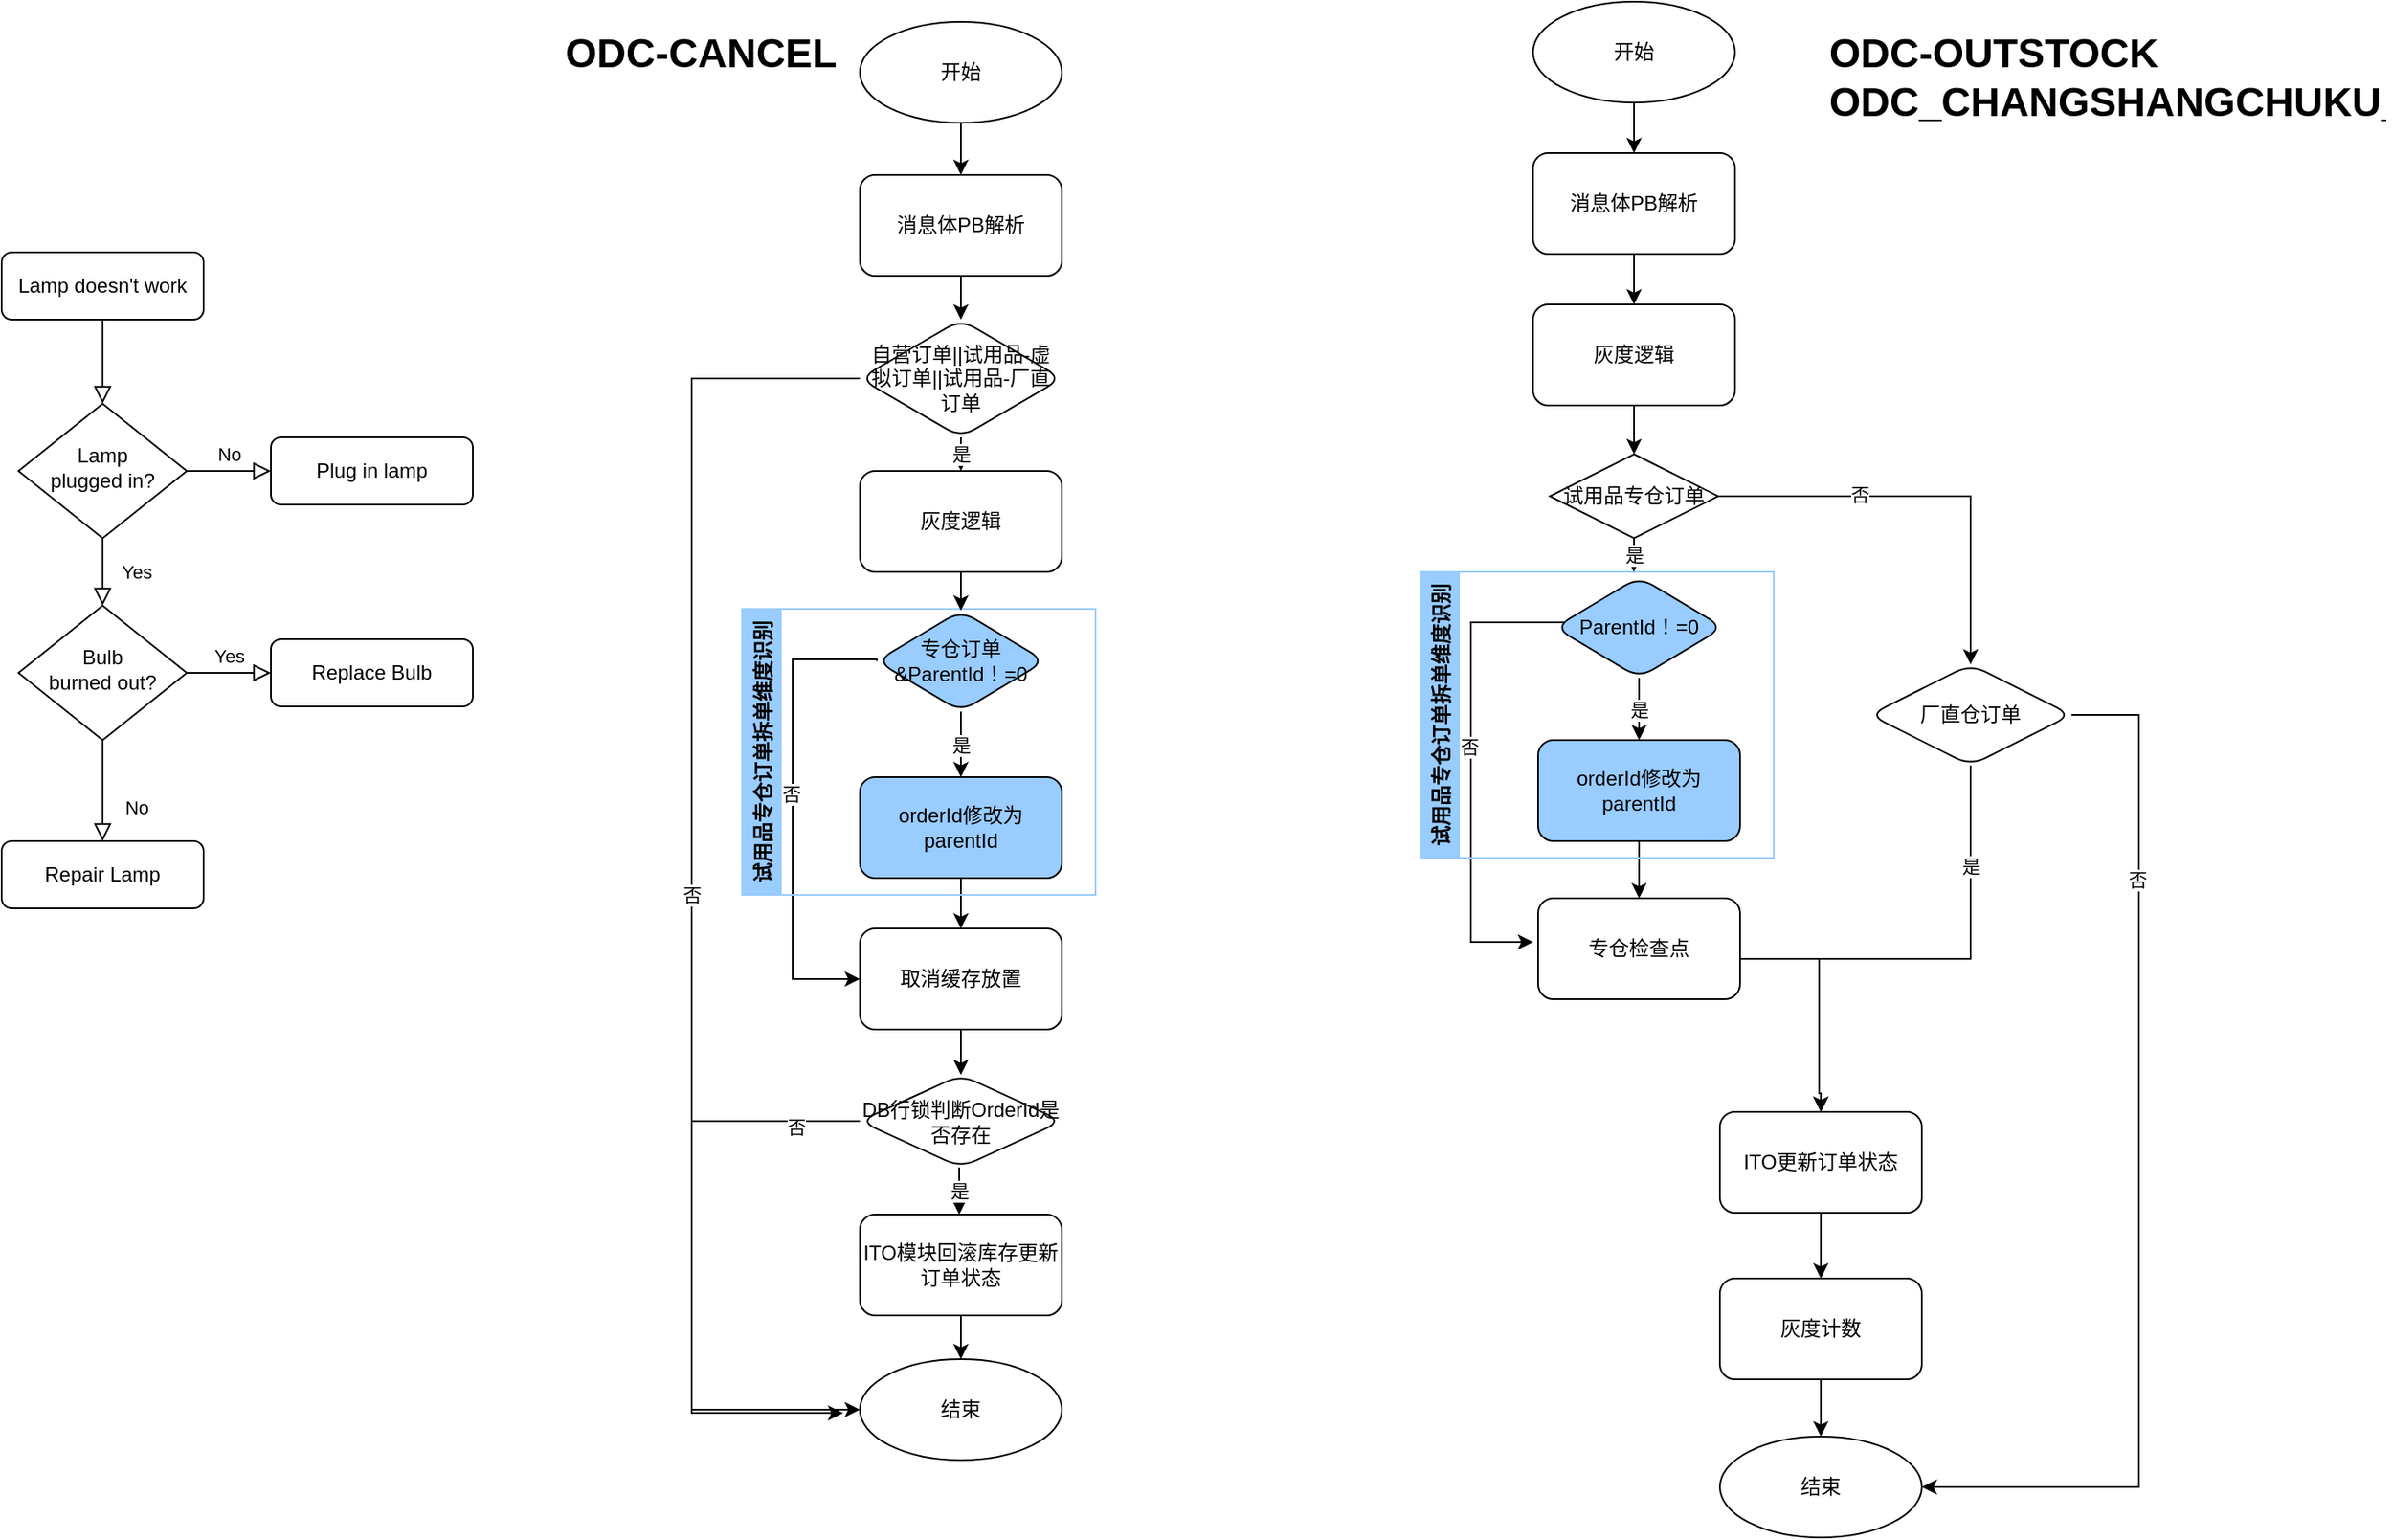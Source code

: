 <mxfile version="17.2.4" type="device" pages="2"><diagram id="C5RBs43oDa-KdzZeNtuy" name="虚拟组套拆单闭环需求"><mxGraphModel dx="782" dy="1708" grid="1" gridSize="10" guides="1" tooltips="1" connect="1" arrows="1" fold="1" page="1" pageScale="1" pageWidth="827" pageHeight="1169" math="0" shadow="0"><root><mxCell id="WIyWlLk6GJQsqaUBKTNV-0"/><mxCell id="WIyWlLk6GJQsqaUBKTNV-1" parent="WIyWlLk6GJQsqaUBKTNV-0"/><mxCell id="WIyWlLk6GJQsqaUBKTNV-2" value="" style="rounded=0;html=1;jettySize=auto;orthogonalLoop=1;fontSize=11;endArrow=block;endFill=0;endSize=8;strokeWidth=1;shadow=0;labelBackgroundColor=none;edgeStyle=orthogonalEdgeStyle;" parent="WIyWlLk6GJQsqaUBKTNV-1" source="WIyWlLk6GJQsqaUBKTNV-3" target="WIyWlLk6GJQsqaUBKTNV-6" edge="1"><mxGeometry relative="1" as="geometry"/></mxCell><mxCell id="WIyWlLk6GJQsqaUBKTNV-3" value="Lamp doesn't work" style="rounded=1;whiteSpace=wrap;html=1;fontSize=12;glass=0;strokeWidth=1;shadow=0;" parent="WIyWlLk6GJQsqaUBKTNV-1" vertex="1"><mxGeometry x="160" y="80" width="120" height="40" as="geometry"/></mxCell><mxCell id="WIyWlLk6GJQsqaUBKTNV-4" value="Yes" style="rounded=0;html=1;jettySize=auto;orthogonalLoop=1;fontSize=11;endArrow=block;endFill=0;endSize=8;strokeWidth=1;shadow=0;labelBackgroundColor=none;edgeStyle=orthogonalEdgeStyle;" parent="WIyWlLk6GJQsqaUBKTNV-1" source="WIyWlLk6GJQsqaUBKTNV-6" target="WIyWlLk6GJQsqaUBKTNV-10" edge="1"><mxGeometry y="20" relative="1" as="geometry"><mxPoint as="offset"/></mxGeometry></mxCell><mxCell id="WIyWlLk6GJQsqaUBKTNV-5" value="No" style="edgeStyle=orthogonalEdgeStyle;rounded=0;html=1;jettySize=auto;orthogonalLoop=1;fontSize=11;endArrow=block;endFill=0;endSize=8;strokeWidth=1;shadow=0;labelBackgroundColor=none;" parent="WIyWlLk6GJQsqaUBKTNV-1" source="WIyWlLk6GJQsqaUBKTNV-6" target="WIyWlLk6GJQsqaUBKTNV-7" edge="1"><mxGeometry y="10" relative="1" as="geometry"><mxPoint as="offset"/></mxGeometry></mxCell><mxCell id="WIyWlLk6GJQsqaUBKTNV-6" value="Lamp&lt;br&gt;plugged in?" style="rhombus;whiteSpace=wrap;html=1;shadow=0;fontFamily=Helvetica;fontSize=12;align=center;strokeWidth=1;spacing=6;spacingTop=-4;" parent="WIyWlLk6GJQsqaUBKTNV-1" vertex="1"><mxGeometry x="170" y="170" width="100" height="80" as="geometry"/></mxCell><mxCell id="WIyWlLk6GJQsqaUBKTNV-7" value="Plug in lamp" style="rounded=1;whiteSpace=wrap;html=1;fontSize=12;glass=0;strokeWidth=1;shadow=0;" parent="WIyWlLk6GJQsqaUBKTNV-1" vertex="1"><mxGeometry x="320" y="190" width="120" height="40" as="geometry"/></mxCell><mxCell id="WIyWlLk6GJQsqaUBKTNV-8" value="No" style="rounded=0;html=1;jettySize=auto;orthogonalLoop=1;fontSize=11;endArrow=block;endFill=0;endSize=8;strokeWidth=1;shadow=0;labelBackgroundColor=none;edgeStyle=orthogonalEdgeStyle;" parent="WIyWlLk6GJQsqaUBKTNV-1" source="WIyWlLk6GJQsqaUBKTNV-10" target="WIyWlLk6GJQsqaUBKTNV-11" edge="1"><mxGeometry x="0.333" y="20" relative="1" as="geometry"><mxPoint as="offset"/></mxGeometry></mxCell><mxCell id="WIyWlLk6GJQsqaUBKTNV-9" value="Yes" style="edgeStyle=orthogonalEdgeStyle;rounded=0;html=1;jettySize=auto;orthogonalLoop=1;fontSize=11;endArrow=block;endFill=0;endSize=8;strokeWidth=1;shadow=0;labelBackgroundColor=none;" parent="WIyWlLk6GJQsqaUBKTNV-1" source="WIyWlLk6GJQsqaUBKTNV-10" target="WIyWlLk6GJQsqaUBKTNV-12" edge="1"><mxGeometry y="10" relative="1" as="geometry"><mxPoint as="offset"/></mxGeometry></mxCell><mxCell id="WIyWlLk6GJQsqaUBKTNV-10" value="Bulb&lt;br&gt;burned out?" style="rhombus;whiteSpace=wrap;html=1;shadow=0;fontFamily=Helvetica;fontSize=12;align=center;strokeWidth=1;spacing=6;spacingTop=-4;" parent="WIyWlLk6GJQsqaUBKTNV-1" vertex="1"><mxGeometry x="170" y="290" width="100" height="80" as="geometry"/></mxCell><mxCell id="WIyWlLk6GJQsqaUBKTNV-11" value="Repair Lamp" style="rounded=1;whiteSpace=wrap;html=1;fontSize=12;glass=0;strokeWidth=1;shadow=0;" parent="WIyWlLk6GJQsqaUBKTNV-1" vertex="1"><mxGeometry x="160" y="430" width="120" height="40" as="geometry"/></mxCell><mxCell id="WIyWlLk6GJQsqaUBKTNV-12" value="Replace Bulb" style="rounded=1;whiteSpace=wrap;html=1;fontSize=12;glass=0;strokeWidth=1;shadow=0;" parent="WIyWlLk6GJQsqaUBKTNV-1" vertex="1"><mxGeometry x="320" y="310" width="120" height="40" as="geometry"/></mxCell><mxCell id="v6yLZkfhhPkVGfAh42pa-11" value="" style="edgeStyle=orthogonalEdgeStyle;rounded=0;orthogonalLoop=1;jettySize=auto;html=1;" parent="WIyWlLk6GJQsqaUBKTNV-1" source="v6yLZkfhhPkVGfAh42pa-0" target="v6yLZkfhhPkVGfAh42pa-10" edge="1"><mxGeometry relative="1" as="geometry"/></mxCell><mxCell id="v6yLZkfhhPkVGfAh42pa-0" value="消息体PB解析" style="rounded=1;whiteSpace=wrap;html=1;" parent="WIyWlLk6GJQsqaUBKTNV-1" vertex="1"><mxGeometry x="670" y="34" width="120" height="60" as="geometry"/></mxCell><mxCell id="v6yLZkfhhPkVGfAh42pa-3" value="" style="edgeStyle=orthogonalEdgeStyle;rounded=0;orthogonalLoop=1;jettySize=auto;html=1;" parent="WIyWlLk6GJQsqaUBKTNV-1" source="v6yLZkfhhPkVGfAh42pa-1" target="v6yLZkfhhPkVGfAh42pa-0" edge="1"><mxGeometry relative="1" as="geometry"/></mxCell><mxCell id="v6yLZkfhhPkVGfAh42pa-1" value="&lt;span&gt;开始&lt;/span&gt;" style="ellipse;whiteSpace=wrap;html=1;rounded=1;" parent="WIyWlLk6GJQsqaUBKTNV-1" vertex="1"><mxGeometry x="670" y="-57" width="120" height="60" as="geometry"/></mxCell><mxCell id="v6yLZkfhhPkVGfAh42pa-18" value="" style="edgeStyle=orthogonalEdgeStyle;rounded=0;orthogonalLoop=1;jettySize=auto;html=1;" parent="WIyWlLk6GJQsqaUBKTNV-1" source="v6yLZkfhhPkVGfAh42pa-8" target="v6yLZkfhhPkVGfAh42pa-17" edge="1"><mxGeometry relative="1" as="geometry"/></mxCell><mxCell id="v6yLZkfhhPkVGfAh42pa-8" value="orderId修改为parentId" style="rounded=1;whiteSpace=wrap;html=1;fillColor=#99CCFF;" parent="WIyWlLk6GJQsqaUBKTNV-1" vertex="1"><mxGeometry x="670" y="392" width="120" height="60" as="geometry"/></mxCell><mxCell id="v6yLZkfhhPkVGfAh42pa-30" value="否" style="edgeStyle=orthogonalEdgeStyle;rounded=0;orthogonalLoop=1;jettySize=auto;html=1;entryX=0;entryY=0.5;entryDx=0;entryDy=0;" parent="WIyWlLk6GJQsqaUBKTNV-1" source="v6yLZkfhhPkVGfAh42pa-10" target="v6yLZkfhhPkVGfAh42pa-23" edge="1"><mxGeometry relative="1" as="geometry"><mxPoint x="510" y="460" as="targetPoint"/><Array as="points"><mxPoint x="570" y="155"/><mxPoint x="570" y="768"/></Array></mxGeometry></mxCell><mxCell id="v6yLZkfhhPkVGfAh42pa-79" value="是" style="edgeStyle=orthogonalEdgeStyle;rounded=0;orthogonalLoop=1;jettySize=auto;html=1;exitX=0.5;exitY=1;exitDx=0;exitDy=0;entryX=0.5;entryY=0;entryDx=0;entryDy=0;" parent="WIyWlLk6GJQsqaUBKTNV-1" source="v6yLZkfhhPkVGfAh42pa-10" target="v6yLZkfhhPkVGfAh42pa-77" edge="1"><mxGeometry relative="1" as="geometry"/></mxCell><mxCell id="v6yLZkfhhPkVGfAh42pa-10" value="自营订单||试用品-虚拟订单||试用品-厂直订单" style="rhombus;whiteSpace=wrap;html=1;rounded=1;" parent="WIyWlLk6GJQsqaUBKTNV-1" vertex="1"><mxGeometry x="670" y="120" width="120" height="70" as="geometry"/></mxCell><mxCell id="v6yLZkfhhPkVGfAh42pa-16" value="是" style="edgeStyle=orthogonalEdgeStyle;rounded=0;orthogonalLoop=1;jettySize=auto;html=1;" parent="WIyWlLk6GJQsqaUBKTNV-1" source="v6yLZkfhhPkVGfAh42pa-12" target="v6yLZkfhhPkVGfAh42pa-8" edge="1"><mxGeometry relative="1" as="geometry"/></mxCell><mxCell id="v6yLZkfhhPkVGfAh42pa-27" style="edgeStyle=orthogonalEdgeStyle;rounded=0;orthogonalLoop=1;jettySize=auto;html=1;entryX=0;entryY=0.5;entryDx=0;entryDy=0;exitX=0;exitY=0.5;exitDx=0;exitDy=0;" parent="WIyWlLk6GJQsqaUBKTNV-1" source="v6yLZkfhhPkVGfAh42pa-12" target="v6yLZkfhhPkVGfAh42pa-17" edge="1"><mxGeometry relative="1" as="geometry"><mxPoint x="660" y="512" as="targetPoint"/><Array as="points"><mxPoint x="630" y="322"/><mxPoint x="630" y="512"/></Array></mxGeometry></mxCell><mxCell id="v6yLZkfhhPkVGfAh42pa-29" value="否" style="edgeLabel;html=1;align=center;verticalAlign=middle;resizable=0;points=[];" parent="v6yLZkfhhPkVGfAh42pa-27" vertex="1" connectable="0"><mxGeometry x="-0.071" y="-1" relative="1" as="geometry"><mxPoint as="offset"/></mxGeometry></mxCell><mxCell id="v6yLZkfhhPkVGfAh42pa-12" value="专仓订单&amp;amp;ParentId！=0" style="rhombus;whiteSpace=wrap;html=1;rounded=1;fillColor=#99CCFF;" parent="WIyWlLk6GJQsqaUBKTNV-1" vertex="1"><mxGeometry x="680" y="293" width="100" height="60" as="geometry"/></mxCell><mxCell id="v6yLZkfhhPkVGfAh42pa-76" value="" style="edgeStyle=orthogonalEdgeStyle;rounded=0;orthogonalLoop=1;jettySize=auto;html=1;" parent="WIyWlLk6GJQsqaUBKTNV-1" source="v6yLZkfhhPkVGfAh42pa-17" target="v6yLZkfhhPkVGfAh42pa-25" edge="1"><mxGeometry relative="1" as="geometry"/></mxCell><mxCell id="v6yLZkfhhPkVGfAh42pa-17" value="取消缓存放置" style="whiteSpace=wrap;html=1;rounded=1;" parent="WIyWlLk6GJQsqaUBKTNV-1" vertex="1"><mxGeometry x="670" y="482" width="120" height="60" as="geometry"/></mxCell><mxCell id="v6yLZkfhhPkVGfAh42pa-24" value="" style="edgeStyle=orthogonalEdgeStyle;rounded=0;orthogonalLoop=1;jettySize=auto;html=1;" parent="WIyWlLk6GJQsqaUBKTNV-1" source="v6yLZkfhhPkVGfAh42pa-21" target="v6yLZkfhhPkVGfAh42pa-23" edge="1"><mxGeometry relative="1" as="geometry"/></mxCell><mxCell id="v6yLZkfhhPkVGfAh42pa-21" value="ITO模块回滚库存更新订单状态" style="whiteSpace=wrap;html=1;rounded=1;" parent="WIyWlLk6GJQsqaUBKTNV-1" vertex="1"><mxGeometry x="670" y="652" width="120" height="60" as="geometry"/></mxCell><mxCell id="v6yLZkfhhPkVGfAh42pa-23" value="结束" style="ellipse;whiteSpace=wrap;html=1;rounded=1;" parent="WIyWlLk6GJQsqaUBKTNV-1" vertex="1"><mxGeometry x="670" y="738" width="120" height="60" as="geometry"/></mxCell><mxCell id="v6yLZkfhhPkVGfAh42pa-31" value="是" style="edgeStyle=orthogonalEdgeStyle;rounded=0;orthogonalLoop=1;jettySize=auto;html=1;exitX=0.5;exitY=1;exitDx=0;exitDy=0;entryX=0.5;entryY=0;entryDx=0;entryDy=0;" parent="WIyWlLk6GJQsqaUBKTNV-1" edge="1"><mxGeometry relative="1" as="geometry"><mxPoint x="729" y="624" as="sourcePoint"/><mxPoint x="729" y="652" as="targetPoint"/></mxGeometry></mxCell><mxCell id="v6yLZkfhhPkVGfAh42pa-32" style="edgeStyle=orthogonalEdgeStyle;rounded=0;orthogonalLoop=1;jettySize=auto;html=1;exitX=0;exitY=0.5;exitDx=0;exitDy=0;" parent="WIyWlLk6GJQsqaUBKTNV-1" source="v6yLZkfhhPkVGfAh42pa-25" edge="1"><mxGeometry relative="1" as="geometry"><mxPoint x="660" y="770" as="targetPoint"/><Array as="points"><mxPoint x="570" y="597"/><mxPoint x="570" y="770"/></Array></mxGeometry></mxCell><mxCell id="v6yLZkfhhPkVGfAh42pa-33" value="否" style="edgeLabel;html=1;align=center;verticalAlign=middle;resizable=0;points=[];" parent="v6yLZkfhhPkVGfAh42pa-32" vertex="1" connectable="0"><mxGeometry x="-0.79" y="3" relative="1" as="geometry"><mxPoint as="offset"/></mxGeometry></mxCell><mxCell id="v6yLZkfhhPkVGfAh42pa-25" value="DB行锁判断OrderId是否存在" style="rhombus;whiteSpace=wrap;html=1;rounded=1;" parent="WIyWlLk6GJQsqaUBKTNV-1" vertex="1"><mxGeometry x="670" y="569" width="120" height="55" as="geometry"/></mxCell><mxCell id="v6yLZkfhhPkVGfAh42pa-36" value="试用品专仓订单拆单维度识别" style="swimlane;horizontal=0;strokeColor=#99CCFF;fillColor=#99CCFF;" parent="WIyWlLk6GJQsqaUBKTNV-1" vertex="1"><mxGeometry x="600" y="292" width="210" height="170" as="geometry"/></mxCell><mxCell id="v6yLZkfhhPkVGfAh42pa-43" value="" style="edgeStyle=orthogonalEdgeStyle;rounded=0;orthogonalLoop=1;jettySize=auto;html=1;" parent="WIyWlLk6GJQsqaUBKTNV-1" source="v6yLZkfhhPkVGfAh42pa-37" target="v6yLZkfhhPkVGfAh42pa-42" edge="1"><mxGeometry relative="1" as="geometry"/></mxCell><mxCell id="v6yLZkfhhPkVGfAh42pa-37" value="消息体PB解析" style="rounded=1;whiteSpace=wrap;html=1;" parent="WIyWlLk6GJQsqaUBKTNV-1" vertex="1"><mxGeometry x="1070" y="21" width="120" height="60" as="geometry"/></mxCell><mxCell id="v6yLZkfhhPkVGfAh42pa-38" value="" style="edgeStyle=orthogonalEdgeStyle;rounded=0;orthogonalLoop=1;jettySize=auto;html=1;" parent="WIyWlLk6GJQsqaUBKTNV-1" source="v6yLZkfhhPkVGfAh42pa-39" target="v6yLZkfhhPkVGfAh42pa-37" edge="1"><mxGeometry relative="1" as="geometry"/></mxCell><mxCell id="v6yLZkfhhPkVGfAh42pa-39" value="&lt;span&gt;开始&lt;/span&gt;" style="ellipse;whiteSpace=wrap;html=1;rounded=1;" parent="WIyWlLk6GJQsqaUBKTNV-1" vertex="1"><mxGeometry x="1070" y="-69" width="120" height="60" as="geometry"/></mxCell><mxCell id="v6yLZkfhhPkVGfAh42pa-61" value="" style="edgeStyle=orthogonalEdgeStyle;rounded=0;orthogonalLoop=1;jettySize=auto;html=1;" parent="WIyWlLk6GJQsqaUBKTNV-1" source="v6yLZkfhhPkVGfAh42pa-42" target="v6yLZkfhhPkVGfAh42pa-60" edge="1"><mxGeometry relative="1" as="geometry"/></mxCell><mxCell id="v6yLZkfhhPkVGfAh42pa-42" value="灰度逻辑" style="whiteSpace=wrap;html=1;rounded=1;" parent="WIyWlLk6GJQsqaUBKTNV-1" vertex="1"><mxGeometry x="1070" y="111" width="120" height="60" as="geometry"/></mxCell><mxCell id="v6yLZkfhhPkVGfAh42pa-57" style="edgeStyle=orthogonalEdgeStyle;rounded=0;orthogonalLoop=1;jettySize=auto;html=1;exitX=0.5;exitY=1;exitDx=0;exitDy=0;entryX=0.5;entryY=0;entryDx=0;entryDy=0;" parent="WIyWlLk6GJQsqaUBKTNV-1" source="v6yLZkfhhPkVGfAh42pa-47" target="v6yLZkfhhPkVGfAh42pa-59" edge="1"><mxGeometry relative="1" as="geometry"><mxPoint x="1130" y="460" as="targetPoint"/></mxGeometry></mxCell><mxCell id="v6yLZkfhhPkVGfAh42pa-47" value="orderId修改为parentId" style="rounded=1;whiteSpace=wrap;html=1;fillColor=#99CCFF;" parent="WIyWlLk6GJQsqaUBKTNV-1" vertex="1"><mxGeometry x="1073" y="370" width="120" height="60" as="geometry"/></mxCell><mxCell id="v6yLZkfhhPkVGfAh42pa-48" value="是" style="edgeStyle=orthogonalEdgeStyle;rounded=0;orthogonalLoop=1;jettySize=auto;html=1;" parent="WIyWlLk6GJQsqaUBKTNV-1" source="v6yLZkfhhPkVGfAh42pa-51" target="v6yLZkfhhPkVGfAh42pa-47" edge="1"><mxGeometry relative="1" as="geometry"/></mxCell><mxCell id="v6yLZkfhhPkVGfAh42pa-49" style="edgeStyle=orthogonalEdgeStyle;rounded=0;orthogonalLoop=1;jettySize=auto;html=1;" parent="WIyWlLk6GJQsqaUBKTNV-1" edge="1"><mxGeometry relative="1" as="geometry"><mxPoint x="1070" y="490" as="targetPoint"/><Array as="points"><mxPoint x="1033" y="300"/><mxPoint x="1033" y="490"/></Array><mxPoint x="1090" y="303" as="sourcePoint"/></mxGeometry></mxCell><mxCell id="v6yLZkfhhPkVGfAh42pa-50" value="否" style="edgeLabel;html=1;align=center;verticalAlign=middle;resizable=0;points=[];" parent="v6yLZkfhhPkVGfAh42pa-49" vertex="1" connectable="0"><mxGeometry x="-0.071" y="-1" relative="1" as="geometry"><mxPoint as="offset"/></mxGeometry></mxCell><mxCell id="v6yLZkfhhPkVGfAh42pa-51" value="ParentId！=0" style="rhombus;whiteSpace=wrap;html=1;rounded=1;fillColor=#99CCFF;" parent="WIyWlLk6GJQsqaUBKTNV-1" vertex="1"><mxGeometry x="1083" y="273" width="100" height="60" as="geometry"/></mxCell><mxCell id="v6yLZkfhhPkVGfAh42pa-52" value="试用品专仓订单拆单维度识别" style="swimlane;horizontal=0;strokeColor=#99CCFF;fillColor=#99CCFF;" parent="WIyWlLk6GJQsqaUBKTNV-1" vertex="1"><mxGeometry x="1003" y="270" width="210" height="170" as="geometry"/></mxCell><mxCell id="v6yLZkfhhPkVGfAh42pa-81" style="edgeStyle=orthogonalEdgeStyle;rounded=0;orthogonalLoop=1;jettySize=auto;html=1;entryX=0.5;entryY=0;entryDx=0;entryDy=0;" parent="WIyWlLk6GJQsqaUBKTNV-1" source="v6yLZkfhhPkVGfAh42pa-59" target="v6yLZkfhhPkVGfAh42pa-67" edge="1"><mxGeometry relative="1" as="geometry"><Array as="points"><mxPoint x="1240" y="500"/><mxPoint x="1240" y="580"/><mxPoint x="1241" y="580"/></Array></mxGeometry></mxCell><mxCell id="v6yLZkfhhPkVGfAh42pa-59" value="专仓检查点" style="rounded=1;whiteSpace=wrap;html=1;strokeColor=#000000;fillColor=#FFFFFF;" parent="WIyWlLk6GJQsqaUBKTNV-1" vertex="1"><mxGeometry x="1073" y="464" width="120" height="60" as="geometry"/></mxCell><mxCell id="v6yLZkfhhPkVGfAh42pa-65" value="是" style="edgeStyle=orthogonalEdgeStyle;rounded=0;orthogonalLoop=1;jettySize=auto;html=1;exitX=0.5;exitY=1;exitDx=0;exitDy=0;" parent="WIyWlLk6GJQsqaUBKTNV-1" source="v6yLZkfhhPkVGfAh42pa-60" edge="1"><mxGeometry relative="1" as="geometry"><mxPoint x="1129.882" y="270" as="targetPoint"/></mxGeometry></mxCell><mxCell id="v6yLZkfhhPkVGfAh42pa-66" style="edgeStyle=orthogonalEdgeStyle;rounded=0;orthogonalLoop=1;jettySize=auto;html=1;exitX=1;exitY=0.5;exitDx=0;exitDy=0;entryX=0.5;entryY=0;entryDx=0;entryDy=0;" parent="WIyWlLk6GJQsqaUBKTNV-1" source="v6yLZkfhhPkVGfAh42pa-60" target="v6yLZkfhhPkVGfAh42pa-63" edge="1"><mxGeometry relative="1" as="geometry"><mxPoint x="1370" y="290" as="targetPoint"/><Array as="points"><mxPoint x="1330" y="225"/></Array></mxGeometry></mxCell><mxCell id="v6yLZkfhhPkVGfAh42pa-75" value="否" style="edgeLabel;html=1;align=center;verticalAlign=middle;resizable=0;points=[];" parent="v6yLZkfhhPkVGfAh42pa-66" vertex="1" connectable="0"><mxGeometry x="-0.327" y="1" relative="1" as="geometry"><mxPoint as="offset"/></mxGeometry></mxCell><mxCell id="v6yLZkfhhPkVGfAh42pa-60" value="试用品专仓订单" style="rhombus;whiteSpace=wrap;html=1;strokeColor=#000000;fillColor=#FFFFFF;" parent="WIyWlLk6GJQsqaUBKTNV-1" vertex="1"><mxGeometry x="1080" y="200" width="100" height="50" as="geometry"/></mxCell><mxCell id="v6yLZkfhhPkVGfAh42pa-80" value="是" style="edgeStyle=orthogonalEdgeStyle;rounded=0;orthogonalLoop=1;jettySize=auto;html=1;entryX=0.5;entryY=0;entryDx=0;entryDy=0;" parent="WIyWlLk6GJQsqaUBKTNV-1" source="v6yLZkfhhPkVGfAh42pa-63" target="v6yLZkfhhPkVGfAh42pa-67" edge="1"><mxGeometry x="-0.596" relative="1" as="geometry"><Array as="points"><mxPoint x="1330" y="500"/><mxPoint x="1240" y="500"/><mxPoint x="1240" y="580"/><mxPoint x="1241" y="580"/></Array><mxPoint as="offset"/></mxGeometry></mxCell><mxCell id="v6yLZkfhhPkVGfAh42pa-82" style="edgeStyle=orthogonalEdgeStyle;rounded=0;orthogonalLoop=1;jettySize=auto;html=1;entryX=1;entryY=0.5;entryDx=0;entryDy=0;" parent="WIyWlLk6GJQsqaUBKTNV-1" source="v6yLZkfhhPkVGfAh42pa-63" target="v6yLZkfhhPkVGfAh42pa-69" edge="1"><mxGeometry relative="1" as="geometry"><Array as="points"><mxPoint x="1430" y="355"/><mxPoint x="1430" y="814"/></Array></mxGeometry></mxCell><mxCell id="v6yLZkfhhPkVGfAh42pa-84" value="否" style="edgeLabel;html=1;align=center;verticalAlign=middle;resizable=0;points=[];" parent="v6yLZkfhhPkVGfAh42pa-82" vertex="1" connectable="0"><mxGeometry x="-0.561" y="-1" relative="1" as="geometry"><mxPoint as="offset"/></mxGeometry></mxCell><mxCell id="v6yLZkfhhPkVGfAh42pa-63" value="厂直仓订单" style="rhombus;whiteSpace=wrap;html=1;fillColor=#FFFFFF;strokeColor=#000000;rounded=1;" parent="WIyWlLk6GJQsqaUBKTNV-1" vertex="1"><mxGeometry x="1270" y="325" width="120" height="60" as="geometry"/></mxCell><mxCell id="v6yLZkfhhPkVGfAh42pa-73" value="" style="edgeStyle=orthogonalEdgeStyle;rounded=0;orthogonalLoop=1;jettySize=auto;html=1;" parent="WIyWlLk6GJQsqaUBKTNV-1" source="v6yLZkfhhPkVGfAh42pa-67" target="v6yLZkfhhPkVGfAh42pa-72" edge="1"><mxGeometry relative="1" as="geometry"/></mxCell><mxCell id="v6yLZkfhhPkVGfAh42pa-67" value="ITO更新订单状态" style="whiteSpace=wrap;html=1;fillColor=#FFFFFF;strokeColor=#000000;rounded=1;" parent="WIyWlLk6GJQsqaUBKTNV-1" vertex="1"><mxGeometry x="1181" y="591" width="120" height="60" as="geometry"/></mxCell><mxCell id="v6yLZkfhhPkVGfAh42pa-69" value="结束" style="ellipse;whiteSpace=wrap;html=1;fillColor=#FFFFFF;strokeColor=#000000;rounded=1;" parent="WIyWlLk6GJQsqaUBKTNV-1" vertex="1"><mxGeometry x="1181" y="784" width="120" height="60" as="geometry"/></mxCell><mxCell id="v6yLZkfhhPkVGfAh42pa-74" value="" style="edgeStyle=orthogonalEdgeStyle;rounded=0;orthogonalLoop=1;jettySize=auto;html=1;" parent="WIyWlLk6GJQsqaUBKTNV-1" source="v6yLZkfhhPkVGfAh42pa-72" target="v6yLZkfhhPkVGfAh42pa-69" edge="1"><mxGeometry relative="1" as="geometry"/></mxCell><mxCell id="v6yLZkfhhPkVGfAh42pa-72" value="灰度计数" style="whiteSpace=wrap;html=1;fillColor=#FFFFFF;strokeColor=#000000;rounded=1;" parent="WIyWlLk6GJQsqaUBKTNV-1" vertex="1"><mxGeometry x="1181" y="690" width="120" height="60" as="geometry"/></mxCell><mxCell id="v6yLZkfhhPkVGfAh42pa-78" value="" style="edgeStyle=orthogonalEdgeStyle;rounded=0;orthogonalLoop=1;jettySize=auto;html=1;" parent="WIyWlLk6GJQsqaUBKTNV-1" source="v6yLZkfhhPkVGfAh42pa-77" target="v6yLZkfhhPkVGfAh42pa-12" edge="1"><mxGeometry relative="1" as="geometry"/></mxCell><mxCell id="v6yLZkfhhPkVGfAh42pa-77" value="灰度逻辑" style="whiteSpace=wrap;html=1;rounded=1;" parent="WIyWlLk6GJQsqaUBKTNV-1" vertex="1"><mxGeometry x="670" y="210" width="120" height="60" as="geometry"/></mxCell><mxCell id="v6yLZkfhhPkVGfAh42pa-85" value="&lt;h1&gt;ODC-CANCEL&lt;/h1&gt;" style="text;html=1;strokeColor=none;fillColor=none;spacing=5;spacingTop=-20;whiteSpace=wrap;overflow=hidden;rounded=0;" parent="WIyWlLk6GJQsqaUBKTNV-1" vertex="1"><mxGeometry x="490" y="-58.5" width="190" height="39" as="geometry"/></mxCell><mxCell id="v6yLZkfhhPkVGfAh42pa-86" value="&lt;h1&gt;ODC-OUTSTOCK&amp;nbsp; ODC_CHANGSHANGCHUKU_v2&lt;/h1&gt;&lt;div&gt;&lt;br&gt;&lt;/div&gt;" style="text;html=1;strokeColor=none;fillColor=none;spacing=5;spacingTop=-20;whiteSpace=wrap;overflow=hidden;rounded=0;" parent="WIyWlLk6GJQsqaUBKTNV-1" vertex="1"><mxGeometry x="1241" y="-58.5" width="339" height="68.5" as="geometry"/></mxCell></root></mxGraphModel></diagram><diagram id="s99saeB4Evjk2v09rf3H" name="夹寄号卡优化需求"><mxGraphModel dx="1303" dy="2067" grid="1" gridSize="10" guides="1" tooltips="1" connect="1" arrows="1" fold="1" page="1" pageScale="1" pageWidth="827" pageHeight="1169" math="0" shadow="0"><root><mxCell id="0"/><mxCell id="1" parent="0"/><mxCell id="sCjit-xPSUsymKvD6Ok_-1" value="" style="edgeStyle=orthogonalEdgeStyle;rounded=0;orthogonalLoop=1;jettySize=auto;html=1;" parent="1" source="sCjit-xPSUsymKvD6Ok_-2" target="sCjit-xPSUsymKvD6Ok_-9" edge="1"><mxGeometry relative="1" as="geometry"/></mxCell><mxCell id="sCjit-xPSUsymKvD6Ok_-2" value="消息体PB解析" style="rounded=1;whiteSpace=wrap;html=1;" parent="1" vertex="1"><mxGeometry x="670" y="34" width="120" height="60" as="geometry"/></mxCell><mxCell id="sCjit-xPSUsymKvD6Ok_-3" value="" style="edgeStyle=orthogonalEdgeStyle;rounded=0;orthogonalLoop=1;jettySize=auto;html=1;" parent="1" source="sCjit-xPSUsymKvD6Ok_-4" target="sCjit-xPSUsymKvD6Ok_-2" edge="1"><mxGeometry relative="1" as="geometry"/></mxCell><mxCell id="sCjit-xPSUsymKvD6Ok_-4" value="&lt;span&gt;开始&lt;/span&gt;" style="ellipse;whiteSpace=wrap;html=1;rounded=1;" parent="1" vertex="1"><mxGeometry x="670" y="-57" width="120" height="60" as="geometry"/></mxCell><mxCell id="sCjit-xPSUsymKvD6Ok_-5" value="" style="edgeStyle=orthogonalEdgeStyle;rounded=0;orthogonalLoop=1;jettySize=auto;html=1;" parent="1" source="sCjit-xPSUsymKvD6Ok_-6" target="sCjit-xPSUsymKvD6Ok_-15" edge="1"><mxGeometry relative="1" as="geometry"/></mxCell><mxCell id="sCjit-xPSUsymKvD6Ok_-6" value="orderId修改为parentId" style="rounded=1;whiteSpace=wrap;html=1;" parent="1" vertex="1"><mxGeometry x="670" y="392" width="120" height="60" as="geometry"/></mxCell><mxCell id="sCjit-xPSUsymKvD6Ok_-7" value="否" style="edgeStyle=orthogonalEdgeStyle;rounded=0;orthogonalLoop=1;jettySize=auto;html=1;entryX=0;entryY=0.5;entryDx=0;entryDy=0;" parent="1" source="sCjit-xPSUsymKvD6Ok_-9" target="sCjit-xPSUsymKvD6Ok_-18" edge="1"><mxGeometry relative="1" as="geometry"><mxPoint x="510" y="460" as="targetPoint"/><Array as="points"><mxPoint x="570" y="155"/><mxPoint x="570" y="768"/></Array></mxGeometry></mxCell><mxCell id="sCjit-xPSUsymKvD6Ok_-8" value="是" style="edgeStyle=orthogonalEdgeStyle;rounded=0;orthogonalLoop=1;jettySize=auto;html=1;exitX=0.5;exitY=1;exitDx=0;exitDy=0;entryX=0.5;entryY=0;entryDx=0;entryDy=0;" parent="1" source="sCjit-xPSUsymKvD6Ok_-9" target="sCjit-xPSUsymKvD6Ok_-25" edge="1"><mxGeometry relative="1" as="geometry"/></mxCell><mxCell id="sCjit-xPSUsymKvD6Ok_-9" value="自营订单||试用品-虚拟订单||试用品-厂直订单" style="rhombus;whiteSpace=wrap;html=1;rounded=1;" parent="1" vertex="1"><mxGeometry x="670" y="120" width="120" height="70" as="geometry"/></mxCell><mxCell id="sCjit-xPSUsymKvD6Ok_-10" value="是" style="edgeStyle=orthogonalEdgeStyle;rounded=0;orthogonalLoop=1;jettySize=auto;html=1;" parent="1" source="sCjit-xPSUsymKvD6Ok_-13" target="sCjit-xPSUsymKvD6Ok_-6" edge="1"><mxGeometry relative="1" as="geometry"/></mxCell><mxCell id="sCjit-xPSUsymKvD6Ok_-11" style="edgeStyle=orthogonalEdgeStyle;rounded=0;orthogonalLoop=1;jettySize=auto;html=1;entryX=0;entryY=0.5;entryDx=0;entryDy=0;exitX=0;exitY=0.5;exitDx=0;exitDy=0;" parent="1" source="sCjit-xPSUsymKvD6Ok_-13" target="sCjit-xPSUsymKvD6Ok_-15" edge="1"><mxGeometry relative="1" as="geometry"><mxPoint x="660" y="512" as="targetPoint"/><Array as="points"><mxPoint x="630" y="322"/><mxPoint x="630" y="512"/></Array></mxGeometry></mxCell><mxCell id="sCjit-xPSUsymKvD6Ok_-12" value="否" style="edgeLabel;html=1;align=center;verticalAlign=middle;resizable=0;points=[];" parent="sCjit-xPSUsymKvD6Ok_-11" vertex="1" connectable="0"><mxGeometry x="-0.071" y="-1" relative="1" as="geometry"><mxPoint as="offset"/></mxGeometry></mxCell><mxCell id="sCjit-xPSUsymKvD6Ok_-13" value="专仓订单&amp;amp;ParentId！=0" style="rhombus;whiteSpace=wrap;html=1;rounded=1;" parent="1" vertex="1"><mxGeometry x="680" y="293" width="100" height="60" as="geometry"/></mxCell><mxCell id="sCjit-xPSUsymKvD6Ok_-14" value="" style="edgeStyle=orthogonalEdgeStyle;rounded=0;orthogonalLoop=1;jettySize=auto;html=1;" parent="1" source="sCjit-xPSUsymKvD6Ok_-15" target="sCjit-xPSUsymKvD6Ok_-22" edge="1"><mxGeometry relative="1" as="geometry"/></mxCell><mxCell id="sCjit-xPSUsymKvD6Ok_-15" value="取消缓存放置" style="whiteSpace=wrap;html=1;rounded=1;" parent="1" vertex="1"><mxGeometry x="670" y="482" width="120" height="60" as="geometry"/></mxCell><mxCell id="sCjit-xPSUsymKvD6Ok_-16" value="" style="edgeStyle=orthogonalEdgeStyle;rounded=0;orthogonalLoop=1;jettySize=auto;html=1;" parent="1" source="sCjit-xPSUsymKvD6Ok_-17" target="sCjit-xPSUsymKvD6Ok_-18" edge="1"><mxGeometry relative="1" as="geometry"/></mxCell><mxCell id="sCjit-xPSUsymKvD6Ok_-28" value="" style="edgeStyle=orthogonalEdgeStyle;rounded=0;orthogonalLoop=1;jettySize=auto;html=1;entryX=0;entryY=0.5;entryDx=0;entryDy=0;" parent="1" source="sCjit-xPSUsymKvD6Ok_-17" target="sCjit-xPSUsymKvD6Ok_-27" edge="1"><mxGeometry relative="1" as="geometry"/></mxCell><mxCell id="sCjit-xPSUsymKvD6Ok_-17" value="ITO模块回滚库存更新订单状态" style="whiteSpace=wrap;html=1;rounded=1;fillColor=#dae8fc;strokeColor=#6c8ebf;" parent="1" vertex="1"><mxGeometry x="670" y="652" width="120" height="60" as="geometry"/></mxCell><mxCell id="sCjit-xPSUsymKvD6Ok_-18" value="结束" style="ellipse;whiteSpace=wrap;html=1;rounded=1;" parent="1" vertex="1"><mxGeometry x="670" y="738" width="120" height="60" as="geometry"/></mxCell><mxCell id="sCjit-xPSUsymKvD6Ok_-19" value="是" style="edgeStyle=orthogonalEdgeStyle;rounded=0;orthogonalLoop=1;jettySize=auto;html=1;exitX=0.5;exitY=1;exitDx=0;exitDy=0;entryX=0.5;entryY=0;entryDx=0;entryDy=0;" parent="1" edge="1"><mxGeometry relative="1" as="geometry"><mxPoint x="729.0" y="624" as="sourcePoint"/><mxPoint x="729.0" y="652" as="targetPoint"/></mxGeometry></mxCell><mxCell id="sCjit-xPSUsymKvD6Ok_-20" style="edgeStyle=orthogonalEdgeStyle;rounded=0;orthogonalLoop=1;jettySize=auto;html=1;exitX=0;exitY=0.5;exitDx=0;exitDy=0;" parent="1" source="sCjit-xPSUsymKvD6Ok_-22" edge="1"><mxGeometry relative="1" as="geometry"><mxPoint x="660" y="770" as="targetPoint"/><Array as="points"><mxPoint x="570" y="597"/><mxPoint x="570" y="770"/></Array></mxGeometry></mxCell><mxCell id="sCjit-xPSUsymKvD6Ok_-21" value="否" style="edgeLabel;html=1;align=center;verticalAlign=middle;resizable=0;points=[];" parent="sCjit-xPSUsymKvD6Ok_-20" vertex="1" connectable="0"><mxGeometry x="-0.79" y="3" relative="1" as="geometry"><mxPoint as="offset"/></mxGeometry></mxCell><mxCell id="sCjit-xPSUsymKvD6Ok_-22" value="DB行锁判断OrderId是否存在" style="rhombus;whiteSpace=wrap;html=1;rounded=1;" parent="1" vertex="1"><mxGeometry x="670" y="569" width="120" height="55" as="geometry"/></mxCell><mxCell id="sCjit-xPSUsymKvD6Ok_-23" value="试用品专仓订单拆单维度识别" style="swimlane;horizontal=0;" parent="1" vertex="1"><mxGeometry x="600" y="292" width="210" height="170" as="geometry"/></mxCell><mxCell id="sCjit-xPSUsymKvD6Ok_-24" value="" style="edgeStyle=orthogonalEdgeStyle;rounded=0;orthogonalLoop=1;jettySize=auto;html=1;" parent="1" source="sCjit-xPSUsymKvD6Ok_-25" target="sCjit-xPSUsymKvD6Ok_-13" edge="1"><mxGeometry relative="1" as="geometry"/></mxCell><mxCell id="sCjit-xPSUsymKvD6Ok_-25" value="灰度逻辑" style="whiteSpace=wrap;html=1;rounded=1;" parent="1" vertex="1"><mxGeometry x="670" y="210" width="120" height="60" as="geometry"/></mxCell><mxCell id="sCjit-xPSUsymKvD6Ok_-26" value="&lt;h1&gt;ODC-CANCEL&lt;/h1&gt;" style="text;html=1;strokeColor=none;fillColor=none;spacing=5;spacingTop=-20;whiteSpace=wrap;overflow=hidden;rounded=0;" parent="1" vertex="1"><mxGeometry x="490" y="-58.5" width="190" height="39" as="geometry"/></mxCell><mxCell id="sCjit-xPSUsymKvD6Ok_-31" value="" style="edgeStyle=orthogonalEdgeStyle;rounded=0;orthogonalLoop=1;jettySize=auto;html=1;" parent="1" source="sCjit-xPSUsymKvD6Ok_-27" target="sCjit-xPSUsymKvD6Ok_-30" edge="1"><mxGeometry relative="1" as="geometry"/></mxCell><mxCell id="sCjit-xPSUsymKvD6Ok_-27" value="业务代码Upmp2修改" style="ellipse;whiteSpace=wrap;html=1;fillColor=#dae8fc;strokeColor=#6c8ebf;rounded=1;" parent="1" vertex="1"><mxGeometry x="880" y="540" width="120" height="37" as="geometry"/></mxCell><mxCell id="sCjit-xPSUsymKvD6Ok_-33" value="是" style="edgeStyle=orthogonalEdgeStyle;rounded=0;orthogonalLoop=1;jettySize=auto;html=1;" parent="1" source="sCjit-xPSUsymKvD6Ok_-30" target="sCjit-xPSUsymKvD6Ok_-32" edge="1"><mxGeometry relative="1" as="geometry"/></mxCell><mxCell id="sCjit-xPSUsymKvD6Ok_-36" style="edgeStyle=orthogonalEdgeStyle;rounded=0;orthogonalLoop=1;jettySize=auto;html=1;entryX=0;entryY=0.5;entryDx=0;entryDy=0;exitX=0;exitY=0.5;exitDx=0;exitDy=0;" parent="1" source="sCjit-xPSUsymKvD6Ok_-30" target="sCjit-xPSUsymKvD6Ok_-38" edge="1"><mxGeometry relative="1" as="geometry"><Array as="points"><mxPoint x="860" y="620"/><mxPoint x="860" y="790"/></Array></mxGeometry></mxCell><mxCell id="sCjit-xPSUsymKvD6Ok_-37" value="否" style="edgeLabel;html=1;align=center;verticalAlign=middle;resizable=0;points=[];" parent="sCjit-xPSUsymKvD6Ok_-36" vertex="1" connectable="0"><mxGeometry x="-0.313" relative="1" as="geometry"><mxPoint as="offset"/></mxGeometry></mxCell><mxCell id="sCjit-xPSUsymKvD6Ok_-30" value="夹寄&amp;amp;&amp;amp;非厂直仓" style="rhombus;whiteSpace=wrap;html=1;fillColor=#dae8fc;strokeColor=#6c8ebf;rounded=1;" parent="1" vertex="1"><mxGeometry x="890" y="600" width="100" height="40" as="geometry"/></mxCell><mxCell id="sCjit-xPSUsymKvD6Ok_-39" value="" style="edgeStyle=orthogonalEdgeStyle;rounded=0;orthogonalLoop=1;jettySize=auto;html=1;" parent="1" source="sCjit-xPSUsymKvD6Ok_-32" target="sCjit-xPSUsymKvD6Ok_-38" edge="1"><mxGeometry relative="1" as="geometry"/></mxCell><mxCell id="sCjit-xPSUsymKvD6Ok_-32" value="移除simtsopPin-filed(sim)" style="whiteSpace=wrap;html=1;fillColor=#dae8fc;strokeColor=#6c8ebf;rounded=1;" parent="1" vertex="1"><mxGeometry x="880" y="670" width="120" height="60" as="geometry"/></mxCell><mxCell id="sCjit-xPSUsymKvD6Ok_-34" value="结束" style="ellipse;whiteSpace=wrap;html=1;fillColor=#dae8fc;strokeColor=#6c8ebf;rounded=1;" parent="1" vertex="1"><mxGeometry x="880" y="850" width="120" height="40" as="geometry"/></mxCell><mxCell id="sCjit-xPSUsymKvD6Ok_-40" value="" style="edgeStyle=orthogonalEdgeStyle;rounded=0;orthogonalLoop=1;jettySize=auto;html=1;" parent="1" source="sCjit-xPSUsymKvD6Ok_-38" target="sCjit-xPSUsymKvD6Ok_-34" edge="1"><mxGeometry relative="1" as="geometry"/></mxCell><mxCell id="sCjit-xPSUsymKvD6Ok_-38" value="移除其他缓存&lt;br&gt;（活动和pin关系等）&lt;br&gt;移除simPin" style="whiteSpace=wrap;html=1;fillColor=#dae8fc;strokeColor=#6c8ebf;rounded=1;" parent="1" vertex="1"><mxGeometry x="880" y="760" width="120" height="60" as="geometry"/></mxCell><mxCell id="xmFYSuq_99KipXDr-XBR-1" value="" style="group" parent="1" vertex="1" connectable="0"><mxGeometry x="1170" y="73" width="460" height="980" as="geometry"/></mxCell><mxCell id="xmFYSuq_99KipXDr-XBR-2" value="开始" style="ellipse;whiteSpace=wrap;html=1;" parent="xmFYSuq_99KipXDr-XBR-1" vertex="1"><mxGeometry x="170" width="120" height="50" as="geometry"/></mxCell><mxCell id="xmFYSuq_99KipXDr-XBR-3" value="开关、限流" style="rounded=1;whiteSpace=wrap;html=1;" parent="xmFYSuq_99KipXDr-XBR-1" vertex="1"><mxGeometry x="170" y="90" width="120" height="60" as="geometry"/></mxCell><mxCell id="xmFYSuq_99KipXDr-XBR-4" style="edgeStyle=none;rounded=0;orthogonalLoop=1;jettySize=auto;html=1;entryX=0.5;entryY=0;entryDx=0;entryDy=0;fontSize=24;" parent="xmFYSuq_99KipXDr-XBR-1" source="xmFYSuq_99KipXDr-XBR-2" target="xmFYSuq_99KipXDr-XBR-3" edge="1"><mxGeometry relative="1" as="geometry"/></mxCell><mxCell id="xmFYSuq_99KipXDr-XBR-5" value="参数校验" style="rounded=1;whiteSpace=wrap;html=1;" parent="xmFYSuq_99KipXDr-XBR-1" vertex="1"><mxGeometry x="170" y="200" width="120" height="60" as="geometry"/></mxCell><mxCell id="xmFYSuq_99KipXDr-XBR-6" value="Pop商品剔除以及&lt;br&gt;策略属性准备" style="rounded=1;whiteSpace=wrap;html=1;" parent="xmFYSuq_99KipXDr-XBR-1" vertex="1"><mxGeometry x="170" y="310" width="120" height="60" as="geometry"/></mxCell><mxCell id="xmFYSuq_99KipXDr-XBR-7" value="圈人活动和非圈人活动列表组织" style="rounded=1;whiteSpace=wrap;html=1;" parent="xmFYSuq_99KipXDr-XBR-1" vertex="1"><mxGeometry x="170" y="420" width="120" height="60" as="geometry"/></mxCell><mxCell id="xmFYSuq_99KipXDr-XBR-8" value="核心策略匹配" style="rounded=1;whiteSpace=wrap;html=1;" parent="xmFYSuq_99KipXDr-XBR-1" vertex="1"><mxGeometry x="170" y="530" width="120" height="60" as="geometry"/></mxCell><mxCell id="xmFYSuq_99KipXDr-XBR-9" value="排序活动结果优先级（试用品优先，号卡其次）" style="rounded=1;whiteSpace=wrap;html=1;" parent="xmFYSuq_99KipXDr-XBR-1" vertex="1"><mxGeometry x="170" y="640" width="120" height="60" as="geometry"/></mxCell><mxCell id="xmFYSuq_99KipXDr-XBR-10" value="金额策略；今日已匹配+历史活动匹配策略；话卡simPin校验" style="rounded=1;whiteSpace=wrap;html=1;fillColor=#dae8fc;strokeColor=#6c8ebf;" parent="xmFYSuq_99KipXDr-XBR-1" vertex="1"><mxGeometry x="170" y="740" width="120" height="60" as="geometry"/></mxCell><mxCell id="xmFYSuq_99KipXDr-XBR-11" style="edgeStyle=orthogonalEdgeStyle;rounded=0;orthogonalLoop=1;jettySize=auto;html=1;exitX=0.5;exitY=1;exitDx=0;exitDy=0;" parent="xmFYSuq_99KipXDr-XBR-1" source="xmFYSuq_99KipXDr-XBR-13" target="xmFYSuq_99KipXDr-XBR-5" edge="1"><mxGeometry relative="1" as="geometry"/></mxCell><mxCell id="xmFYSuq_99KipXDr-XBR-12" value="y" style="edgeLabel;html=1;align=center;verticalAlign=middle;resizable=0;points=[];fontSize=24;" parent="xmFYSuq_99KipXDr-XBR-11" vertex="1" connectable="0"><mxGeometry x="-0.194" y="-4" relative="1" as="geometry"><mxPoint as="offset"/></mxGeometry></mxCell><mxCell id="xmFYSuq_99KipXDr-XBR-13" value="true" style="rhombus;whiteSpace=wrap;html=1;" parent="xmFYSuq_99KipXDr-XBR-1" vertex="1"><mxGeometry x="350" y="95" width="80" height="50" as="geometry"/></mxCell><mxCell id="xmFYSuq_99KipXDr-XBR-14" value="" style="edgeStyle=orthogonalEdgeStyle;rounded=0;orthogonalLoop=1;jettySize=auto;html=1;" parent="xmFYSuq_99KipXDr-XBR-1" source="xmFYSuq_99KipXDr-XBR-3" target="xmFYSuq_99KipXDr-XBR-13" edge="1"><mxGeometry relative="1" as="geometry"/></mxCell><mxCell id="xmFYSuq_99KipXDr-XBR-19" style="edgeStyle=orthogonalEdgeStyle;rounded=0;orthogonalLoop=1;jettySize=auto;html=1;entryX=0.5;entryY=0;entryDx=0;entryDy=0;exitX=0.5;exitY=1;exitDx=0;exitDy=0;" parent="xmFYSuq_99KipXDr-XBR-1" source="xmFYSuq_99KipXDr-XBR-22" target="xmFYSuq_99KipXDr-XBR-6" edge="1"><mxGeometry relative="1" as="geometry"/></mxCell><mxCell id="xmFYSuq_99KipXDr-XBR-20" value="y" style="edgeLabel;html=1;align=center;verticalAlign=middle;resizable=0;points=[];fontSize=24;" parent="xmFYSuq_99KipXDr-XBR-19" vertex="1" connectable="0"><mxGeometry x="-0.272" y="1" relative="1" as="geometry"><mxPoint as="offset"/></mxGeometry></mxCell><mxCell id="xmFYSuq_99KipXDr-XBR-21" style="edgeStyle=orthogonalEdgeStyle;rounded=0;orthogonalLoop=1;jettySize=auto;html=1;" parent="xmFYSuq_99KipXDr-XBR-1" source="xmFYSuq_99KipXDr-XBR-22" edge="1"><mxGeometry relative="1" as="geometry"><mxPoint x="460.0" y="230.0" as="targetPoint"/></mxGeometry></mxCell><mxCell id="xmFYSuq_99KipXDr-XBR-22" value="true" style="rhombus;whiteSpace=wrap;html=1;" parent="xmFYSuq_99KipXDr-XBR-1" vertex="1"><mxGeometry x="350" y="205" width="80" height="50" as="geometry"/></mxCell><mxCell id="xmFYSuq_99KipXDr-XBR-23" value="" style="edgeStyle=orthogonalEdgeStyle;rounded=0;orthogonalLoop=1;jettySize=auto;html=1;" parent="xmFYSuq_99KipXDr-XBR-1" source="xmFYSuq_99KipXDr-XBR-5" target="xmFYSuq_99KipXDr-XBR-22" edge="1"><mxGeometry relative="1" as="geometry"/></mxCell><mxCell id="xmFYSuq_99KipXDr-XBR-24" style="edgeStyle=orthogonalEdgeStyle;rounded=0;orthogonalLoop=1;jettySize=auto;html=1;entryX=0.5;entryY=0;entryDx=0;entryDy=0;exitX=0.5;exitY=1;exitDx=0;exitDy=0;" parent="xmFYSuq_99KipXDr-XBR-1" source="xmFYSuq_99KipXDr-XBR-27" target="xmFYSuq_99KipXDr-XBR-7" edge="1"><mxGeometry relative="1" as="geometry"/></mxCell><mxCell id="xmFYSuq_99KipXDr-XBR-25" value="y" style="edgeLabel;html=1;align=center;verticalAlign=middle;resizable=0;points=[];fontSize=24;" parent="xmFYSuq_99KipXDr-XBR-24" vertex="1" connectable="0"><mxGeometry x="-0.256" y="1" relative="1" as="geometry"><mxPoint as="offset"/></mxGeometry></mxCell><mxCell id="xmFYSuq_99KipXDr-XBR-26" style="edgeStyle=orthogonalEdgeStyle;rounded=0;orthogonalLoop=1;jettySize=auto;html=1;" parent="xmFYSuq_99KipXDr-XBR-1" source="xmFYSuq_99KipXDr-XBR-27" edge="1"><mxGeometry relative="1" as="geometry"><mxPoint x="460.0" y="340.0" as="targetPoint"/></mxGeometry></mxCell><mxCell id="xmFYSuq_99KipXDr-XBR-27" value="true" style="rhombus;whiteSpace=wrap;html=1;" parent="xmFYSuq_99KipXDr-XBR-1" vertex="1"><mxGeometry x="350" y="315" width="80" height="50" as="geometry"/></mxCell><mxCell id="xmFYSuq_99KipXDr-XBR-28" value="" style="edgeStyle=orthogonalEdgeStyle;rounded=0;orthogonalLoop=1;jettySize=auto;html=1;" parent="xmFYSuq_99KipXDr-XBR-1" source="xmFYSuq_99KipXDr-XBR-6" target="xmFYSuq_99KipXDr-XBR-27" edge="1"><mxGeometry relative="1" as="geometry"/></mxCell><mxCell id="xmFYSuq_99KipXDr-XBR-29" style="edgeStyle=orthogonalEdgeStyle;rounded=0;orthogonalLoop=1;jettySize=auto;html=1;entryX=0.5;entryY=0;entryDx=0;entryDy=0;exitX=0.5;exitY=1;exitDx=0;exitDy=0;" parent="xmFYSuq_99KipXDr-XBR-1" source="xmFYSuq_99KipXDr-XBR-32" target="xmFYSuq_99KipXDr-XBR-8" edge="1"><mxGeometry relative="1" as="geometry"/></mxCell><mxCell id="xmFYSuq_99KipXDr-XBR-30" value="y" style="edgeLabel;html=1;align=center;verticalAlign=middle;resizable=0;points=[];fontSize=24;" parent="xmFYSuq_99KipXDr-XBR-29" vertex="1" connectable="0"><mxGeometry x="-0.287" y="-6" relative="1" as="geometry"><mxPoint y="1" as="offset"/></mxGeometry></mxCell><mxCell id="xmFYSuq_99KipXDr-XBR-31" style="edgeStyle=orthogonalEdgeStyle;rounded=0;orthogonalLoop=1;jettySize=auto;html=1;" parent="xmFYSuq_99KipXDr-XBR-1" source="xmFYSuq_99KipXDr-XBR-32" edge="1"><mxGeometry relative="1" as="geometry"><mxPoint x="460.0" y="450.0" as="targetPoint"/></mxGeometry></mxCell><mxCell id="xmFYSuq_99KipXDr-XBR-32" value="true" style="rhombus;whiteSpace=wrap;html=1;" parent="xmFYSuq_99KipXDr-XBR-1" vertex="1"><mxGeometry x="350" y="425" width="80" height="50" as="geometry"/></mxCell><mxCell id="xmFYSuq_99KipXDr-XBR-33" style="edgeStyle=orthogonalEdgeStyle;rounded=0;orthogonalLoop=1;jettySize=auto;html=1;" parent="xmFYSuq_99KipXDr-XBR-1" source="xmFYSuq_99KipXDr-XBR-7" target="xmFYSuq_99KipXDr-XBR-32" edge="1"><mxGeometry relative="1" as="geometry"/></mxCell><mxCell id="xmFYSuq_99KipXDr-XBR-34" style="edgeStyle=orthogonalEdgeStyle;rounded=0;orthogonalLoop=1;jettySize=auto;html=1;entryX=0.5;entryY=0;entryDx=0;entryDy=0;exitX=0.5;exitY=1;exitDx=0;exitDy=0;" parent="xmFYSuq_99KipXDr-XBR-1" source="xmFYSuq_99KipXDr-XBR-37" target="xmFYSuq_99KipXDr-XBR-9" edge="1"><mxGeometry relative="1" as="geometry"/></mxCell><mxCell id="xmFYSuq_99KipXDr-XBR-35" value="y" style="edgeLabel;html=1;align=center;verticalAlign=middle;resizable=0;points=[];fontSize=24;" parent="xmFYSuq_99KipXDr-XBR-34" vertex="1" connectable="0"><mxGeometry x="-0.411" y="-1" relative="1" as="geometry"><mxPoint y="1" as="offset"/></mxGeometry></mxCell><mxCell id="xmFYSuq_99KipXDr-XBR-36" style="edgeStyle=orthogonalEdgeStyle;rounded=0;orthogonalLoop=1;jettySize=auto;html=1;" parent="xmFYSuq_99KipXDr-XBR-1" source="xmFYSuq_99KipXDr-XBR-37" edge="1"><mxGeometry relative="1" as="geometry"><mxPoint x="460.0" y="560" as="targetPoint"/></mxGeometry></mxCell><mxCell id="xmFYSuq_99KipXDr-XBR-37" value="true" style="rhombus;whiteSpace=wrap;html=1;" parent="xmFYSuq_99KipXDr-XBR-1" vertex="1"><mxGeometry x="350" y="535" width="80" height="50" as="geometry"/></mxCell><mxCell id="xmFYSuq_99KipXDr-XBR-38" style="edgeStyle=orthogonalEdgeStyle;rounded=0;orthogonalLoop=1;jettySize=auto;html=1;" parent="xmFYSuq_99KipXDr-XBR-1" source="xmFYSuq_99KipXDr-XBR-8" target="xmFYSuq_99KipXDr-XBR-37" edge="1"><mxGeometry relative="1" as="geometry"/></mxCell><mxCell id="xmFYSuq_99KipXDr-XBR-39" style="edgeStyle=orthogonalEdgeStyle;rounded=0;orthogonalLoop=1;jettySize=auto;html=1;exitX=0.5;exitY=1;exitDx=0;exitDy=0;" parent="xmFYSuq_99KipXDr-XBR-1" source="xmFYSuq_99KipXDr-XBR-42" target="xmFYSuq_99KipXDr-XBR-10" edge="1"><mxGeometry relative="1" as="geometry"/></mxCell><mxCell id="xmFYSuq_99KipXDr-XBR-40" value="y" style="edgeLabel;html=1;align=center;verticalAlign=middle;resizable=0;points=[];fontSize=24;" parent="xmFYSuq_99KipXDr-XBR-39" vertex="1" connectable="0"><mxGeometry x="-0.188" y="3" relative="1" as="geometry"><mxPoint as="offset"/></mxGeometry></mxCell><mxCell id="xmFYSuq_99KipXDr-XBR-41" style="edgeStyle=orthogonalEdgeStyle;rounded=0;orthogonalLoop=1;jettySize=auto;html=1;" parent="xmFYSuq_99KipXDr-XBR-1" source="xmFYSuq_99KipXDr-XBR-42" edge="1"><mxGeometry relative="1" as="geometry"><mxPoint x="460.0" y="670" as="targetPoint"/></mxGeometry></mxCell><mxCell id="xmFYSuq_99KipXDr-XBR-42" value="true" style="rhombus;whiteSpace=wrap;html=1;" parent="xmFYSuq_99KipXDr-XBR-1" vertex="1"><mxGeometry x="350" y="645" width="80" height="50" as="geometry"/></mxCell><mxCell id="xmFYSuq_99KipXDr-XBR-43" style="edgeStyle=orthogonalEdgeStyle;rounded=0;orthogonalLoop=1;jettySize=auto;html=1;entryX=0;entryY=0.5;entryDx=0;entryDy=0;" parent="xmFYSuq_99KipXDr-XBR-1" source="xmFYSuq_99KipXDr-XBR-9" target="xmFYSuq_99KipXDr-XBR-42" edge="1"><mxGeometry relative="1" as="geometry"/></mxCell><mxCell id="xmFYSuq_99KipXDr-XBR-44" value="结束" style="ellipse;whiteSpace=wrap;html=1;" parent="xmFYSuq_99KipXDr-XBR-1" vertex="1"><mxGeometry x="170" y="930" width="120" height="50" as="geometry"/></mxCell><mxCell id="xmFYSuq_99KipXDr-XBR-45" style="edgeStyle=orthogonalEdgeStyle;rounded=0;orthogonalLoop=1;jettySize=auto;html=1;entryX=1;entryY=0.5;entryDx=0;entryDy=0;" parent="xmFYSuq_99KipXDr-XBR-1" source="xmFYSuq_99KipXDr-XBR-13" target="xmFYSuq_99KipXDr-XBR-44" edge="1"><mxGeometry relative="1" as="geometry"><mxPoint x="400" y="1000" as="targetPoint"/><Array as="points"><mxPoint x="460" y="120"/><mxPoint x="460" y="960"/><mxPoint x="290" y="960"/></Array></mxGeometry></mxCell><mxCell id="xmFYSuq_99KipXDr-XBR-46" value="f" style="edgeLabel;html=1;align=center;verticalAlign=middle;resizable=0;points=[];fontSize=24;" parent="xmFYSuq_99KipXDr-XBR-45" vertex="1" connectable="0"><mxGeometry x="0.634" y="-4" relative="1" as="geometry"><mxPoint x="-6" y="-13" as="offset"/></mxGeometry></mxCell><mxCell id="xmFYSuq_99KipXDr-XBR-47" value="" style="edgeStyle=orthogonalEdgeStyle;rounded=0;orthogonalLoop=1;jettySize=auto;html=1;" parent="xmFYSuq_99KipXDr-XBR-1" source="xmFYSuq_99KipXDr-XBR-48" target="xmFYSuq_99KipXDr-XBR-44" edge="1"><mxGeometry relative="1" as="geometry"/></mxCell><mxCell id="xmFYSuq_99KipXDr-XBR-48" value="组织返回结果" style="rounded=1;whiteSpace=wrap;html=1;" parent="xmFYSuq_99KipXDr-XBR-1" vertex="1"><mxGeometry x="170" y="840" width="120" height="60" as="geometry"/></mxCell><mxCell id="xmFYSuq_99KipXDr-XBR-49" style="edgeStyle=orthogonalEdgeStyle;rounded=0;orthogonalLoop=1;jettySize=auto;html=1;exitX=0.5;exitY=1;exitDx=0;exitDy=0;" parent="xmFYSuq_99KipXDr-XBR-1" source="xmFYSuq_99KipXDr-XBR-52" target="xmFYSuq_99KipXDr-XBR-48" edge="1"><mxGeometry relative="1" as="geometry"/></mxCell><mxCell id="xmFYSuq_99KipXDr-XBR-50" value="y" style="edgeLabel;html=1;align=center;verticalAlign=middle;resizable=0;points=[];fontSize=24;" parent="xmFYSuq_99KipXDr-XBR-49" vertex="1" connectable="0"><mxGeometry x="-0.301" y="-4" relative="1" as="geometry"><mxPoint as="offset"/></mxGeometry></mxCell><mxCell id="xmFYSuq_99KipXDr-XBR-51" style="edgeStyle=orthogonalEdgeStyle;rounded=0;orthogonalLoop=1;jettySize=auto;html=1;" parent="xmFYSuq_99KipXDr-XBR-1" source="xmFYSuq_99KipXDr-XBR-52" edge="1"><mxGeometry relative="1" as="geometry"><mxPoint x="460" y="770" as="targetPoint"/></mxGeometry></mxCell><mxCell id="xmFYSuq_99KipXDr-XBR-52" value="true" style="rhombus;whiteSpace=wrap;html=1;" parent="xmFYSuq_99KipXDr-XBR-1" vertex="1"><mxGeometry x="350" y="745" width="80" height="50" as="geometry"/></mxCell><mxCell id="xmFYSuq_99KipXDr-XBR-53" style="edgeStyle=orthogonalEdgeStyle;rounded=0;orthogonalLoop=1;jettySize=auto;html=1;exitX=1;exitY=0.5;exitDx=0;exitDy=0;entryX=0;entryY=0.5;entryDx=0;entryDy=0;" parent="xmFYSuq_99KipXDr-XBR-1" source="xmFYSuq_99KipXDr-XBR-10" target="xmFYSuq_99KipXDr-XBR-52" edge="1"><mxGeometry relative="1" as="geometry"/></mxCell><mxCell id="xmFYSuq_99KipXDr-XBR-77" style="edgeStyle=orthogonalEdgeStyle;rounded=0;orthogonalLoop=1;jettySize=auto;html=1;entryX=0.5;entryY=0;entryDx=0;entryDy=0;fontSize=10;" parent="xmFYSuq_99KipXDr-XBR-1" source="xmFYSuq_99KipXDr-XBR-54" target="xmFYSuq_99KipXDr-XBR-56" edge="1"><mxGeometry relative="1" as="geometry"/></mxCell><mxCell id="xmFYSuq_99KipXDr-XBR-54" value="话卡simPin校验修改" style="ellipse;whiteSpace=wrap;html=1;rounded=1;fillColor=#dae8fc;strokeColor=#6c8ebf;" parent="xmFYSuq_99KipXDr-XBR-1" vertex="1"><mxGeometry y="541" width="120" height="30" as="geometry"/></mxCell><mxCell id="xmFYSuq_99KipXDr-XBR-55" value="" style="edgeStyle=orthogonalEdgeStyle;rounded=0;orthogonalLoop=1;jettySize=auto;html=1;" parent="xmFYSuq_99KipXDr-XBR-1" edge="1"><mxGeometry relative="1" as="geometry"><mxPoint x="170" y="770" as="sourcePoint"/><mxPoint x="120" y="607" as="targetPoint"/><Array as="points"><mxPoint x="160" y="770"/><mxPoint x="160" y="607"/></Array></mxGeometry></mxCell><mxCell id="xmFYSuq_99KipXDr-XBR-56" value="hgetAll--tsopPin" style="whiteSpace=wrap;html=1;rounded=1;fillColor=#dae8fc;strokeColor=#6c8ebf;" parent="xmFYSuq_99KipXDr-XBR-1" vertex="1"><mxGeometry y="596" width="120" height="26" as="geometry"/></mxCell><mxCell id="xmFYSuq_99KipXDr-XBR-78" style="edgeStyle=orthogonalEdgeStyle;rounded=0;orthogonalLoop=1;jettySize=auto;html=1;exitX=0.5;exitY=1;exitDx=0;exitDy=0;entryX=0.5;entryY=0;entryDx=0;entryDy=0;fontSize=10;" parent="xmFYSuq_99KipXDr-XBR-1" source="xmFYSuq_99KipXDr-XBR-58" target="xmFYSuq_99KipXDr-XBR-60" edge="1"><mxGeometry relative="1" as="geometry"/></mxCell><mxCell id="xmFYSuq_99KipXDr-XBR-79" value="Y" style="edgeLabel;html=1;align=center;verticalAlign=middle;resizable=0;points=[];fontSize=10;" parent="xmFYSuq_99KipXDr-XBR-78" vertex="1" connectable="0"><mxGeometry x="-0.512" y="-3" relative="1" as="geometry"><mxPoint as="offset"/></mxGeometry></mxCell><mxCell id="xmFYSuq_99KipXDr-XBR-58" value="filed-simPin是否存在" style="rhombus;whiteSpace=wrap;html=1;rounded=1;fillColor=#dae8fc;strokeColor=#6c8ebf;" parent="xmFYSuq_99KipXDr-XBR-1" vertex="1"><mxGeometry x="10" y="646" width="100" height="50" as="geometry"/></mxCell><mxCell id="xmFYSuq_99KipXDr-XBR-88" style="edgeStyle=orthogonalEdgeStyle;rounded=0;orthogonalLoop=1;jettySize=auto;html=1;exitX=0.5;exitY=1;exitDx=0;exitDy=0;entryX=0.486;entryY=0.074;entryDx=0;entryDy=0;entryPerimeter=0;fontSize=10;" parent="xmFYSuq_99KipXDr-XBR-1" source="xmFYSuq_99KipXDr-XBR-60" target="xmFYSuq_99KipXDr-XBR-62" edge="1"><mxGeometry relative="1" as="geometry"/></mxCell><mxCell id="xmFYSuq_99KipXDr-XBR-89" value="Y" style="edgeLabel;html=1;align=center;verticalAlign=middle;resizable=0;points=[];fontSize=10;" parent="xmFYSuq_99KipXDr-XBR-88" vertex="1" connectable="0"><mxGeometry x="-0.341" y="1" relative="1" as="geometry"><mxPoint as="offset"/></mxGeometry></mxCell><mxCell id="xmFYSuq_99KipXDr-XBR-60" value="&lt;font style=&quot;font-size: 10px&quot;&gt;&lt;span&gt;filed-simPin vlaue和今日时间差&amp;gt;&lt;/span&gt;&lt;span style=&quot;background-color: rgb(255 , 255 , 255)&quot;&gt;90（页面设置）&lt;/span&gt;&lt;/font&gt;" style="rhombus;whiteSpace=wrap;html=1;rounded=1;fillColor=#dae8fc;strokeColor=#6c8ebf;" parent="xmFYSuq_99KipXDr-XBR-1" vertex="1"><mxGeometry x="-10" y="721" width="140" height="54" as="geometry"/></mxCell><mxCell id="xmFYSuq_99KipXDr-XBR-76" style="edgeStyle=orthogonalEdgeStyle;rounded=0;orthogonalLoop=1;jettySize=auto;html=1;fontSize=10;entryX=0.5;entryY=0;entryDx=0;entryDy=0;" parent="xmFYSuq_99KipXDr-XBR-1" source="xmFYSuq_99KipXDr-XBR-56" target="xmFYSuq_99KipXDr-XBR-58" edge="1"><mxGeometry relative="1" as="geometry"><mxPoint x="60" y="681" as="targetPoint"/></mxGeometry></mxCell><mxCell id="xmFYSuq_99KipXDr-XBR-82" style="edgeStyle=orthogonalEdgeStyle;rounded=0;orthogonalLoop=1;jettySize=auto;html=1;fontSize=10;" parent="xmFYSuq_99KipXDr-XBR-1" source="xmFYSuq_99KipXDr-XBR-62" target="xmFYSuq_99KipXDr-XBR-64" edge="1"><mxGeometry relative="1" as="geometry"/></mxCell><mxCell id="xmFYSuq_99KipXDr-XBR-86" value="Y" style="edgeLabel;html=1;align=center;verticalAlign=middle;resizable=0;points=[];fontSize=10;" parent="xmFYSuq_99KipXDr-XBR-82" vertex="1" connectable="0"><mxGeometry x="0.537" y="-1" relative="1" as="geometry"><mxPoint as="offset"/></mxGeometry></mxCell><mxCell id="xmFYSuq_99KipXDr-XBR-62" value="filed-tsopPin 是否存在" style="rhombus;whiteSpace=wrap;html=1;rounded=1;fillColor=#dae8fc;strokeColor=#6c8ebf;" parent="xmFYSuq_99KipXDr-XBR-1" vertex="1"><mxGeometry x="10" y="791" width="100" height="50" as="geometry"/></mxCell><mxCell id="xmFYSuq_99KipXDr-XBR-66" style="edgeStyle=orthogonalEdgeStyle;rounded=0;orthogonalLoop=1;jettySize=auto;html=1;exitX=1;exitY=0.5;exitDx=0;exitDy=0;entryX=0.947;entryY=0.487;entryDx=0;entryDy=0;entryPerimeter=0;" parent="xmFYSuq_99KipXDr-XBR-1" source="xmFYSuq_99KipXDr-XBR-58" target="xmFYSuq_99KipXDr-XBR-62" edge="1"><mxGeometry relative="1" as="geometry"><mxPoint x="120" y="767" as="sourcePoint"/><mxPoint x="80" y="898" as="targetPoint"/><Array as="points"><mxPoint x="110" y="668"/><mxPoint x="140" y="668"/><mxPoint x="140" y="818"/><mxPoint x="110" y="818"/><mxPoint x="110" y="815"/></Array></mxGeometry></mxCell><mxCell id="xmFYSuq_99KipXDr-XBR-68" value="N" style="edgeLabel;html=1;align=center;verticalAlign=middle;resizable=0;points=[];" parent="xmFYSuq_99KipXDr-XBR-66" vertex="1" connectable="0"><mxGeometry x="-0.156" y="3" relative="1" as="geometry"><mxPoint as="offset"/></mxGeometry></mxCell><mxCell id="xmFYSuq_99KipXDr-XBR-64" value="&lt;font style=&quot;font-size: 10px&quot;&gt;filed-tsopPin vlaue和今日时间差&amp;gt;90(页面设置)&lt;/font&gt;" style="rhombus;whiteSpace=wrap;html=1;rounded=1;fillColor=#dae8fc;strokeColor=#6c8ebf;" parent="xmFYSuq_99KipXDr-XBR-1" vertex="1"><mxGeometry x="-10" y="858" width="140" height="50" as="geometry"/></mxCell><mxCell id="xmFYSuq_99KipXDr-XBR-69" value="匹配话卡失败" style="whiteSpace=wrap;html=1;rounded=1;fillColor=#dae8fc;strokeColor=#6c8ebf;" parent="1" vertex="1"><mxGeometry x="1020" y="841" width="80" height="60" as="geometry"/></mxCell><mxCell id="xmFYSuq_99KipXDr-XBR-73" style="edgeStyle=orthogonalEdgeStyle;rounded=0;orthogonalLoop=1;jettySize=auto;html=1;entryX=1;entryY=0.5;entryDx=0;entryDy=0;" parent="1" source="xmFYSuq_99KipXDr-XBR-60" target="xmFYSuq_99KipXDr-XBR-69" edge="1"><mxGeometry relative="1" as="geometry"/></mxCell><mxCell id="xmFYSuq_99KipXDr-XBR-80" value="N" style="edgeLabel;html=1;align=center;verticalAlign=middle;resizable=0;points=[];fontSize=10;" parent="xmFYSuq_99KipXDr-XBR-73" vertex="1" connectable="0"><mxGeometry x="-0.128" y="2" relative="1" as="geometry"><mxPoint as="offset"/></mxGeometry></mxCell><mxCell id="xmFYSuq_99KipXDr-XBR-74" style="edgeStyle=orthogonalEdgeStyle;rounded=0;orthogonalLoop=1;jettySize=auto;html=1;entryX=1;entryY=0.5;entryDx=0;entryDy=0;exitX=0.028;exitY=0.524;exitDx=0;exitDy=0;exitPerimeter=0;" parent="1" source="xmFYSuq_99KipXDr-XBR-64" target="xmFYSuq_99KipXDr-XBR-69" edge="1"><mxGeometry relative="1" as="geometry"><mxPoint x="1130.0" y="951" as="targetPoint"/><Array as="points"><mxPoint x="1160" y="957"/><mxPoint x="1160" y="956"/><mxPoint x="1130" y="956"/><mxPoint x="1130" y="871"/></Array></mxGeometry></mxCell><mxCell id="xmFYSuq_99KipXDr-XBR-90" value="N" style="edgeLabel;html=1;align=center;verticalAlign=middle;resizable=0;points=[];fontSize=10;" parent="xmFYSuq_99KipXDr-XBR-74" vertex="1" connectable="0"><mxGeometry x="0.058" y="2" relative="1" as="geometry"><mxPoint as="offset"/></mxGeometry></mxCell><mxCell id="xmFYSuq_99KipXDr-XBR-83" style="edgeStyle=orthogonalEdgeStyle;rounded=0;orthogonalLoop=1;jettySize=auto;html=1;fontSize=10;entryX=0;entryY=0.5;entryDx=0;entryDy=0;" parent="1" source="xmFYSuq_99KipXDr-XBR-62" target="xmFYSuq_99KipXDr-XBR-84" edge="1"><mxGeometry relative="1" as="geometry"><mxPoint x="1150" y="1031" as="targetPoint"/><Array as="points"><mxPoint x="1150" y="889"/><mxPoint x="1150" y="1024"/></Array></mxGeometry></mxCell><mxCell id="xmFYSuq_99KipXDr-XBR-87" value="N" style="edgeLabel;html=1;align=center;verticalAlign=middle;resizable=0;points=[];fontSize=10;" parent="xmFYSuq_99KipXDr-XBR-83" vertex="1" connectable="0"><mxGeometry x="-0.314" y="-1" relative="1" as="geometry"><mxPoint as="offset"/></mxGeometry></mxCell><mxCell id="xmFYSuq_99KipXDr-XBR-84" value="后续校验逻辑" style="whiteSpace=wrap;html=1;rounded=1;fillColor=#dae8fc;strokeColor=#6c8ebf;" parent="1" vertex="1"><mxGeometry x="1170" y="1004" width="120" height="40" as="geometry"/></mxCell><mxCell id="xmFYSuq_99KipXDr-XBR-85" value="" style="edgeStyle=orthogonalEdgeStyle;rounded=0;orthogonalLoop=1;jettySize=auto;html=1;fontSize=10;" parent="1" source="xmFYSuq_99KipXDr-XBR-64" target="xmFYSuq_99KipXDr-XBR-84" edge="1"><mxGeometry relative="1" as="geometry"><Array as="points"><mxPoint x="1230" y="1001"/><mxPoint x="1230" y="1001"/></Array></mxGeometry></mxCell><mxCell id="xmFYSuq_99KipXDr-XBR-91" value="Y" style="edgeLabel;html=1;align=center;verticalAlign=middle;resizable=0;points=[];fontSize=10;" parent="xmFYSuq_99KipXDr-XBR-85" vertex="1" connectable="0"><mxGeometry x="0.452" y="2" relative="1" as="geometry"><mxPoint x="9" y="-7" as="offset"/></mxGeometry></mxCell><mxCell id="xmFYSuq_99KipXDr-XBR-116" style="edgeStyle=orthogonalEdgeStyle;rounded=0;orthogonalLoop=1;jettySize=auto;html=1;entryX=0.5;entryY=0;entryDx=0;entryDy=0;labelBackgroundColor=#99CCFF;fontSize=10;" parent="1" source="xmFYSuq_99KipXDr-XBR-94" target="xmFYSuq_99KipXDr-XBR-115" edge="1"><mxGeometry relative="1" as="geometry"/></mxCell><mxCell id="xmFYSuq_99KipXDr-XBR-94" value="&lt;span style=&quot;background-color: rgb(255 , 255 , 255)&quot;&gt;开始&lt;/span&gt;" style="ellipse;whiteSpace=wrap;html=1;labelBackgroundColor=#99CCFF;fontSize=10;" parent="1" vertex="1"><mxGeometry x="2050" y="180" width="120" height="58" as="geometry"/></mxCell><mxCell id="xmFYSuq_99KipXDr-XBR-95" value="全局策略（sendpay等）" style="rounded=1;whiteSpace=wrap;html=1;labelBackgroundColor=#99CCFF;fontSize=10;" parent="1" vertex="1"><mxGeometry x="2050" y="278" width="120" height="60" as="geometry"/></mxCell><mxCell id="xmFYSuq_99KipXDr-XBR-98" value="" style="edgeStyle=orthogonalEdgeStyle;rounded=0;orthogonalLoop=1;jettySize=auto;html=1;labelBackgroundColor=#99CCFF;fontSize=10;exitX=0.5;exitY=1;exitDx=0;exitDy=0;" parent="1" source="xmFYSuq_99KipXDr-XBR-96" target="xmFYSuq_99KipXDr-XBR-97" edge="1"><mxGeometry relative="1" as="geometry"><Array as="points"><mxPoint x="2107" y="417"/></Array></mxGeometry></mxCell><mxCell id="xmFYSuq_99KipXDr-XBR-119" value="N&lt;br&gt;" style="edgeLabel;html=1;align=center;verticalAlign=middle;resizable=0;points=[];fontSize=10;" parent="xmFYSuq_99KipXDr-XBR-98" vertex="1" connectable="0"><mxGeometry x="0.674" y="-2" relative="1" as="geometry"><mxPoint x="5" y="-14" as="offset"/></mxGeometry></mxCell><mxCell id="xmFYSuq_99KipXDr-XBR-117" style="edgeStyle=orthogonalEdgeStyle;rounded=0;orthogonalLoop=1;jettySize=auto;html=1;entryX=0;entryY=0.5;entryDx=0;entryDy=0;labelBackgroundColor=#99CCFF;fontSize=10;exitX=0;exitY=0.5;exitDx=0;exitDy=0;" parent="1" source="xmFYSuq_99KipXDr-XBR-96" target="xmFYSuq_99KipXDr-XBR-99" edge="1"><mxGeometry relative="1" as="geometry"><Array as="points"><mxPoint x="2010" y="389"/><mxPoint x="2010" y="585"/></Array></mxGeometry></mxCell><mxCell id="xmFYSuq_99KipXDr-XBR-118" value="Y" style="edgeLabel;html=1;align=center;verticalAlign=middle;resizable=0;points=[];fontSize=10;" parent="xmFYSuq_99KipXDr-XBR-117" vertex="1" connectable="0"><mxGeometry x="-0.154" y="1" relative="1" as="geometry"><mxPoint as="offset"/></mxGeometry></mxCell><mxCell id="xmFYSuq_99KipXDr-XBR-96" value="&lt;span style=&quot;background-color: rgb(255 , 255 , 255)&quot;&gt;是否匹配成功试用品&lt;/span&gt;" style="rhombus;whiteSpace=wrap;html=1;labelBackgroundColor=#99CCFF;fontSize=10;" parent="1" vertex="1"><mxGeometry x="2049" y="360" width="118" height="57" as="geometry"/></mxCell><mxCell id="xmFYSuq_99KipXDr-XBR-100" value="" style="edgeStyle=orthogonalEdgeStyle;rounded=0;orthogonalLoop=1;jettySize=auto;html=1;labelBackgroundColor=#99CCFF;fontSize=10;" parent="1" source="xmFYSuq_99KipXDr-XBR-97" target="xmFYSuq_99KipXDr-XBR-99" edge="1"><mxGeometry relative="1" as="geometry"/></mxCell><mxCell id="xmFYSuq_99KipXDr-XBR-106" value="" style="edgeStyle=orthogonalEdgeStyle;rounded=0;orthogonalLoop=1;jettySize=auto;html=1;labelBackgroundColor=#99CCFF;fontSize=10;entryX=0;entryY=0.5;entryDx=0;entryDy=0;" parent="1" source="xmFYSuq_99KipXDr-XBR-97" target="xmFYSuq_99KipXDr-XBR-105" edge="1"><mxGeometry relative="1" as="geometry"/></mxCell><mxCell id="xmFYSuq_99KipXDr-XBR-97" value="&lt;span style=&quot;background-color: rgb(255 , 255 , 255)&quot;&gt;匹配话卡校验&lt;/span&gt;" style="whiteSpace=wrap;html=1;fontSize=10;labelBackgroundColor=#99CCFF;fillColor=#dae8fc;strokeColor=#6c8ebf;" parent="1" vertex="1"><mxGeometry x="2047" y="450" width="120" height="60" as="geometry"/></mxCell><mxCell id="xmFYSuq_99KipXDr-XBR-102" value="" style="edgeStyle=orthogonalEdgeStyle;rounded=0;orthogonalLoop=1;jettySize=auto;html=1;labelBackgroundColor=#99CCFF;fontSize=10;" parent="1" source="xmFYSuq_99KipXDr-XBR-99" target="xmFYSuq_99KipXDr-XBR-101" edge="1"><mxGeometry relative="1" as="geometry"/></mxCell><mxCell id="xmFYSuq_99KipXDr-XBR-99" value="&lt;span style=&quot;background-color: rgb(255 , 255 , 255)&quot;&gt;匹配优派活动&lt;/span&gt;" style="whiteSpace=wrap;html=1;fontSize=10;labelBackgroundColor=#99CCFF;" parent="1" vertex="1"><mxGeometry x="2047" y="555" width="120" height="60" as="geometry"/></mxCell><mxCell id="xmFYSuq_99KipXDr-XBR-104" value="" style="edgeStyle=orthogonalEdgeStyle;rounded=0;orthogonalLoop=1;jettySize=auto;html=1;labelBackgroundColor=#99CCFF;fontSize=10;" parent="1" source="xmFYSuq_99KipXDr-XBR-101" target="xmFYSuq_99KipXDr-XBR-103" edge="1"><mxGeometry relative="1" as="geometry"/></mxCell><mxCell id="xmFYSuq_99KipXDr-XBR-101" value="&lt;span style=&quot;background-color: rgb(255 , 255 , 255)&quot;&gt;组织匹配结果&lt;/span&gt;" style="whiteSpace=wrap;html=1;fontSize=10;labelBackgroundColor=#99CCFF;" parent="1" vertex="1"><mxGeometry x="2047" y="652" width="120" height="60" as="geometry"/></mxCell><mxCell id="xmFYSuq_99KipXDr-XBR-103" value="&lt;span style=&quot;background-color: rgb(255 , 255 , 255)&quot;&gt;结束&lt;/span&gt;" style="ellipse;whiteSpace=wrap;html=1;fontSize=10;labelBackgroundColor=#99CCFF;" parent="1" vertex="1"><mxGeometry x="2047" y="760" width="120" height="60" as="geometry"/></mxCell><mxCell id="xmFYSuq_99KipXDr-XBR-108" value="N" style="edgeStyle=orthogonalEdgeStyle;rounded=0;orthogonalLoop=1;jettySize=auto;html=1;labelBackgroundColor=none;fontSize=10;" parent="1" source="xmFYSuq_99KipXDr-XBR-105" target="xmFYSuq_99KipXDr-XBR-107" edge="1"><mxGeometry relative="1" as="geometry"/></mxCell><mxCell id="xmFYSuq_99KipXDr-XBR-125" value="" style="edgeStyle=orthogonalEdgeStyle;rounded=0;orthogonalLoop=1;jettySize=auto;html=1;labelBackgroundColor=#99CCFF;fontSize=10;" parent="1" source="xmFYSuq_99KipXDr-XBR-105" target="xmFYSuq_99KipXDr-XBR-124" edge="1"><mxGeometry relative="1" as="geometry"/></mxCell><mxCell id="xmFYSuq_99KipXDr-XBR-105" value="&lt;span style=&quot;background-color: rgb(255 , 255 , 255)&quot;&gt;合约机校验&lt;/span&gt;" style="whiteSpace=wrap;html=1;fontSize=10;labelBackgroundColor=#99CCFF;rhombus" parent="1" vertex="1"><mxGeometry x="2230" y="353" width="120" height="60" as="geometry"/></mxCell><mxCell id="xmFYSuq_99KipXDr-XBR-110" value="N" style="edgeStyle=orthogonalEdgeStyle;rounded=0;orthogonalLoop=1;jettySize=auto;html=1;labelBackgroundColor=none;fontSize=10;" parent="1" source="xmFYSuq_99KipXDr-XBR-107" target="xmFYSuq_99KipXDr-XBR-109" edge="1"><mxGeometry relative="1" as="geometry"/></mxCell><mxCell id="xmFYSuq_99KipXDr-XBR-130" style="edgeStyle=orthogonalEdgeStyle;rounded=0;orthogonalLoop=1;jettySize=auto;html=1;entryX=0.5;entryY=0;entryDx=0;entryDy=0;labelBackgroundColor=none;fontSize=10;" parent="1" source="xmFYSuq_99KipXDr-XBR-107" target="xmFYSuq_99KipXDr-XBR-124" edge="1"><mxGeometry relative="1" as="geometry"/></mxCell><mxCell id="xmFYSuq_99KipXDr-XBR-107" value="&lt;span style=&quot;background-color: rgb(255 , 255 , 255)&quot;&gt;历史数据simPin校验&lt;/span&gt;" style="whiteSpace=wrap;html=1;fontSize=10;labelBackgroundColor=#99CCFF;rhombus" parent="1" vertex="1"><mxGeometry x="2230" y="440" width="120" height="60" as="geometry"/></mxCell><mxCell id="xmFYSuq_99KipXDr-XBR-112" value="N" style="edgeStyle=orthogonalEdgeStyle;rounded=0;orthogonalLoop=1;jettySize=auto;html=1;labelBackgroundColor=none;fontSize=10;" parent="1" source="xmFYSuq_99KipXDr-XBR-109" target="xmFYSuq_99KipXDr-XBR-111" edge="1"><mxGeometry relative="1" as="geometry"/></mxCell><mxCell id="xmFYSuq_99KipXDr-XBR-129" style="edgeStyle=orthogonalEdgeStyle;rounded=0;orthogonalLoop=1;jettySize=auto;html=1;entryX=0;entryY=0.5;entryDx=0;entryDy=0;labelBackgroundColor=none;fontSize=10;" parent="1" source="xmFYSuq_99KipXDr-XBR-109" target="xmFYSuq_99KipXDr-XBR-124" edge="1"><mxGeometry relative="1" as="geometry"/></mxCell><mxCell id="xmFYSuq_99KipXDr-XBR-109" value="&lt;span style=&quot;&quot;&gt;jimdb-hash号卡校验(新增)&lt;/span&gt;" style="whiteSpace=wrap;html=1;fontSize=10;labelBackgroundColor=none;fillColor=#dae8fc;strokeColor=#6c8ebf;rhombus" parent="1" vertex="1"><mxGeometry x="2230" y="533" width="120" height="60" as="geometry"/></mxCell><mxCell id="xmFYSuq_99KipXDr-XBR-114" value="N" style="edgeStyle=orthogonalEdgeStyle;rounded=0;orthogonalLoop=1;jettySize=auto;html=1;labelBackgroundColor=none;fontSize=10;" parent="1" source="xmFYSuq_99KipXDr-XBR-111" target="xmFYSuq_99KipXDr-XBR-113" edge="1"><mxGeometry relative="1" as="geometry"/></mxCell><mxCell id="xmFYSuq_99KipXDr-XBR-128" style="edgeStyle=orthogonalEdgeStyle;rounded=0;orthogonalLoop=1;jettySize=auto;html=1;labelBackgroundColor=none;fontSize=10;" parent="1" source="xmFYSuq_99KipXDr-XBR-111" edge="1"><mxGeometry relative="1" as="geometry"><mxPoint x="2490" y="600.0" as="targetPoint"/></mxGeometry></mxCell><mxCell id="xmFYSuq_99KipXDr-XBR-111" value="&lt;span style=&quot;&quot;&gt;今日是否匹配过校验（专仓可再次匹配）&lt;/span&gt;" style="whiteSpace=wrap;html=1;fontSize=10;labelBackgroundColor=none;rhombus" parent="1" vertex="1"><mxGeometry x="2230" y="624" width="120" height="60" as="geometry"/></mxCell><mxCell id="xmFYSuq_99KipXDr-XBR-122" value="" style="edgeStyle=orthogonalEdgeStyle;rounded=0;orthogonalLoop=1;jettySize=auto;html=1;labelBackgroundColor=#99CCFF;fontSize=10;" parent="1" source="xmFYSuq_99KipXDr-XBR-113" target="xmFYSuq_99KipXDr-XBR-121" edge="1"><mxGeometry relative="1" as="geometry"/></mxCell><mxCell id="xmFYSuq_99KipXDr-XBR-127" value="Y" style="edgeLabel;html=1;align=center;verticalAlign=middle;resizable=0;points=[];fontSize=10;" parent="xmFYSuq_99KipXDr-XBR-122" vertex="1" connectable="0"><mxGeometry x="0.8" y="-2" relative="1" as="geometry"><mxPoint x="12" y="-3" as="offset"/></mxGeometry></mxCell><mxCell id="xmFYSuq_99KipXDr-XBR-126" style="edgeStyle=orthogonalEdgeStyle;rounded=0;orthogonalLoop=1;jettySize=auto;html=1;entryX=0.5;entryY=1;entryDx=0;entryDy=0;labelBackgroundColor=#99CCFF;fontSize=10;" parent="1" source="xmFYSuq_99KipXDr-XBR-113" target="xmFYSuq_99KipXDr-XBR-124" edge="1"><mxGeometry relative="1" as="geometry"/></mxCell><mxCell id="xmFYSuq_99KipXDr-XBR-113" value="&lt;span style=&quot;background-color: rgb(255 , 255 , 255)&quot;&gt;话卡匹配成功&lt;/span&gt;" style="rhombus;whiteSpace=wrap;html=1;fontSize=10;labelBackgroundColor=#99CCFF;" parent="1" vertex="1"><mxGeometry x="2230" y="712" width="120" height="60" as="geometry"/></mxCell><mxCell id="xmFYSuq_99KipXDr-XBR-120" style="edgeStyle=orthogonalEdgeStyle;rounded=0;orthogonalLoop=1;jettySize=auto;html=1;exitX=0.5;exitY=1;exitDx=0;exitDy=0;entryX=0.5;entryY=0;entryDx=0;entryDy=0;labelBackgroundColor=#99CCFF;fontSize=10;" parent="1" source="xmFYSuq_99KipXDr-XBR-115" target="xmFYSuq_99KipXDr-XBR-96" edge="1"><mxGeometry relative="1" as="geometry"/></mxCell><mxCell id="xmFYSuq_99KipXDr-XBR-115" value="&lt;span style=&quot;background-color: rgb(255 , 255 , 255)&quot;&gt;全局策略（sendpay等）&lt;/span&gt;" style="rounded=1;whiteSpace=wrap;html=1;labelBackgroundColor=#99CCFF;fontSize=10;" parent="1" vertex="1"><mxGeometry x="2050" y="278" width="120" height="60" as="geometry"/></mxCell><mxCell id="xmFYSuq_99KipXDr-XBR-134" style="edgeStyle=orthogonalEdgeStyle;rounded=0;orthogonalLoop=1;jettySize=auto;html=1;labelBackgroundColor=none;fontSize=10;entryX=0.5;entryY=1;entryDx=0;entryDy=0;" parent="1" source="xmFYSuq_99KipXDr-XBR-121" target="xmFYSuq_99KipXDr-XBR-124" edge="1"><mxGeometry relative="1" as="geometry"><mxPoint x="2490" y="610" as="targetPoint"/></mxGeometry></mxCell><mxCell id="xmFYSuq_99KipXDr-XBR-121" value="放置v001_sim_tsop_pin缓存--field:sim" style="whiteSpace=wrap;html=1;fontSize=10;labelBackgroundColor=none;fillColor=#dae8fc;strokeColor=#6c8ebf;" parent="1" vertex="1"><mxGeometry x="2230" y="798" width="120" height="60" as="geometry"/></mxCell><mxCell id="xmFYSuq_99KipXDr-XBR-124" value="结束" style="ellipse;whiteSpace=wrap;html=1;fontSize=10;labelBackgroundColor=none;" parent="1" vertex="1"><mxGeometry x="2430" y="533" width="120" height="60" as="geometry"/></mxCell><mxCell id="xmFYSuq_99KipXDr-XBR-131" value="Y" style="edgeLabel;html=1;align=center;verticalAlign=middle;resizable=0;points=[];fontSize=10;" parent="1" vertex="1" connectable="0"><mxGeometry x="2310.034" y="799.259" as="geometry"><mxPoint x="169" y="-111" as="offset"/></mxGeometry></mxCell><mxCell id="xmFYSuq_99KipXDr-XBR-132" value="Y" style="edgeLabel;html=1;align=center;verticalAlign=middle;resizable=0;points=[];fontSize=10;" parent="1" vertex="1" connectable="0"><mxGeometry x="2320.034" y="809.259" as="geometry"><mxPoint x="78" y="-262" as="offset"/></mxGeometry></mxCell><mxCell id="xmFYSuq_99KipXDr-XBR-133" value="Y" style="edgeLabel;html=1;align=center;verticalAlign=middle;resizable=0;points=[];fontSize=10;" parent="1" vertex="1" connectable="0"><mxGeometry x="2390.004" y="711.999" as="geometry"><mxPoint x="83" y="-209" as="offset"/></mxGeometry></mxCell><mxCell id="HeaKw-As_rPcPsSdyS5X-3" style="edgeStyle=orthogonalEdgeStyle;rounded=0;orthogonalLoop=1;jettySize=auto;html=1;" edge="1" parent="1" source="HeaKw-As_rPcPsSdyS5X-1" target="HeaKw-As_rPcPsSdyS5X-2"><mxGeometry relative="1" as="geometry"/></mxCell><mxCell id="HeaKw-As_rPcPsSdyS5X-1" value="ITO取消成功后" style="ellipse;whiteSpace=wrap;html=1;" vertex="1" parent="1"><mxGeometry x="2670" y="130" width="120" height="50" as="geometry"/></mxCell><mxCell id="HeaKw-As_rPcPsSdyS5X-5" value="" style="edgeStyle=orthogonalEdgeStyle;rounded=0;orthogonalLoop=1;jettySize=auto;html=1;" edge="1" parent="1" source="HeaKw-As_rPcPsSdyS5X-2" target="HeaKw-As_rPcPsSdyS5X-4"><mxGeometry relative="1" as="geometry"/></mxCell><mxCell id="HeaKw-As_rPcPsSdyS5X-2" value="组织身份以及入参&lt;br&gt;upmp2-deliviery_with_pack" style="rounded=1;whiteSpace=wrap;html=1;" vertex="1" parent="1"><mxGeometry x="2670" y="220" width="120" height="60" as="geometry"/></mxCell><mxCell id="HeaKw-As_rPcPsSdyS5X-7" value="" style="edgeStyle=orthogonalEdgeStyle;rounded=0;orthogonalLoop=1;jettySize=auto;html=1;" edge="1" parent="1" source="HeaKw-As_rPcPsSdyS5X-4" target="HeaKw-As_rPcPsSdyS5X-6"><mxGeometry relative="1" as="geometry"/></mxCell><mxCell id="HeaKw-As_rPcPsSdyS5X-4" value="订单取消引擎" style="whiteSpace=wrap;html=1;rounded=1;" vertex="1" parent="1"><mxGeometry x="2670" y="320" width="120" height="60" as="geometry"/></mxCell><mxCell id="HeaKw-As_rPcPsSdyS5X-9" value="" style="edgeStyle=orthogonalEdgeStyle;rounded=0;orthogonalLoop=1;jettySize=auto;html=1;" edge="1" parent="1" source="HeaKw-As_rPcPsSdyS5X-6" target="HeaKw-As_rPcPsSdyS5X-8"><mxGeometry relative="1" as="geometry"/></mxCell><mxCell id="HeaKw-As_rPcPsSdyS5X-6" value="领域服务：取消成功后置处理服务" style="whiteSpace=wrap;html=1;rounded=1;" vertex="1" parent="1"><mxGeometry x="2670" y="413" width="120" height="60" as="geometry"/></mxCell><mxCell id="HeaKw-As_rPcPsSdyS5X-11" value="" style="edgeStyle=orthogonalEdgeStyle;rounded=0;orthogonalLoop=1;jettySize=auto;html=1;" edge="1" parent="1" source="HeaKw-As_rPcPsSdyS5X-8" target="HeaKw-As_rPcPsSdyS5X-10"><mxGeometry relative="1" as="geometry"/></mxCell><mxCell id="HeaKw-As_rPcPsSdyS5X-8" value="扩展能力：取消成功后置处理能力" style="whiteSpace=wrap;html=1;rounded=1;" vertex="1" parent="1"><mxGeometry x="2670" y="509" width="120" height="60" as="geometry"/></mxCell><mxCell id="HeaKw-As_rPcPsSdyS5X-22" style="edgeStyle=orthogonalEdgeStyle;rounded=0;orthogonalLoop=1;jettySize=auto;html=1;entryX=0.5;entryY=0;entryDx=0;entryDy=0;" edge="1" parent="1" source="HeaKw-As_rPcPsSdyS5X-10" target="HeaKw-As_rPcPsSdyS5X-13"><mxGeometry relative="1" as="geometry"/></mxCell><mxCell id="HeaKw-As_rPcPsSdyS5X-10" value="扩展点：取消成功后置处理扩展点" style="whiteSpace=wrap;html=1;rounded=1;" vertex="1" parent="1"><mxGeometry x="2840" y="293" width="120" height="60" as="geometry"/></mxCell><mxCell id="HeaKw-As_rPcPsSdyS5X-12" value="垂直业务：夹寄派发" style="rounded=1;whiteSpace=wrap;html=1;" vertex="1" parent="1"><mxGeometry x="3132.5" y="210" width="120" height="60" as="geometry"/></mxCell><mxCell id="HeaKw-As_rPcPsSdyS5X-20" style="edgeStyle=orthogonalEdgeStyle;rounded=0;orthogonalLoop=1;jettySize=auto;html=1;entryX=1;entryY=0.5;entryDx=0;entryDy=0;exitX=0.5;exitY=1;exitDx=0;exitDy=0;" edge="1" parent="1" source="HeaKw-As_rPcPsSdyS5X-13" target="HeaKw-As_rPcPsSdyS5X-14"><mxGeometry relative="1" as="geometry"/></mxCell><mxCell id="HeaKw-As_rPcPsSdyS5X-13" value="实现扩展点" style="rounded=1;whiteSpace=wrap;html=1;" vertex="1" parent="1"><mxGeometry x="3132.5" y="392" width="120" height="60" as="geometry"/></mxCell><mxCell id="HeaKw-As_rPcPsSdyS5X-21" style="edgeStyle=orthogonalEdgeStyle;rounded=0;orthogonalLoop=1;jettySize=auto;html=1;entryX=1;entryY=0.5;entryDx=0;entryDy=0;exitX=0.5;exitY=1;exitDx=0;exitDy=0;" edge="1" parent="1" source="HeaKw-As_rPcPsSdyS5X-14" target="HeaKw-As_rPcPsSdyS5X-15"><mxGeometry relative="1" as="geometry"/></mxCell><mxCell id="HeaKw-As_rPcPsSdyS5X-14" value="适配接口：业务包与服务包" style="rounded=1;whiteSpace=wrap;html=1;" vertex="1" parent="1"><mxGeometry x="2990" y="509" width="120" height="60" as="geometry"/></mxCell><mxCell id="HeaKw-As_rPcPsSdyS5X-24" value="" style="edgeStyle=orthogonalEdgeStyle;rounded=0;orthogonalLoop=1;jettySize=auto;html=1;" edge="1" parent="1" source="HeaKw-As_rPcPsSdyS5X-15" target="HeaKw-As_rPcPsSdyS5X-23"><mxGeometry relative="1" as="geometry"/></mxCell><mxCell id="HeaKw-As_rPcPsSdyS5X-15" value="适配接口实现" style="rounded=1;whiteSpace=wrap;html=1;" vertex="1" parent="1"><mxGeometry x="2670" y="624" width="120" height="60" as="geometry"/></mxCell><mxCell id="HeaKw-As_rPcPsSdyS5X-16" value="YSAS-ITO" style="text;html=1;strokeColor=none;fillColor=none;align=center;verticalAlign=middle;whiteSpace=wrap;rounded=0;" vertex="1" parent="1"><mxGeometry x="2700" y="94" width="60" height="30" as="geometry"/></mxCell><mxCell id="HeaKw-As_rPcPsSdyS5X-17" value="YSAS-ITO-EXT" style="text;html=1;strokeColor=none;fillColor=none;align=center;verticalAlign=middle;whiteSpace=wrap;rounded=0;" vertex="1" parent="1"><mxGeometry x="2852.5" y="125" width="95" height="30" as="geometry"/></mxCell><mxCell id="HeaKw-As_rPcPsSdyS5X-18" value="YSAS-ITO-COMMON" style="text;html=1;strokeColor=none;fillColor=none;align=center;verticalAlign=middle;whiteSpace=wrap;rounded=0;" vertex="1" parent="1"><mxGeometry x="3002.5" y="125" width="95" height="30" as="geometry"/></mxCell><mxCell id="HeaKw-As_rPcPsSdyS5X-19" value="YSAS-ITO-BIZ" style="text;html=1;strokeColor=none;fillColor=none;align=center;verticalAlign=middle;whiteSpace=wrap;rounded=0;" vertex="1" parent="1"><mxGeometry x="3145" y="125" width="95" height="30" as="geometry"/></mxCell><mxCell id="HeaKw-As_rPcPsSdyS5X-23" value="结束" style="ellipse;whiteSpace=wrap;html=1;rounded=1;" vertex="1" parent="1"><mxGeometry x="2670" y="720" width="120" height="60" as="geometry"/></mxCell></root></mxGraphModel></diagram></mxfile>